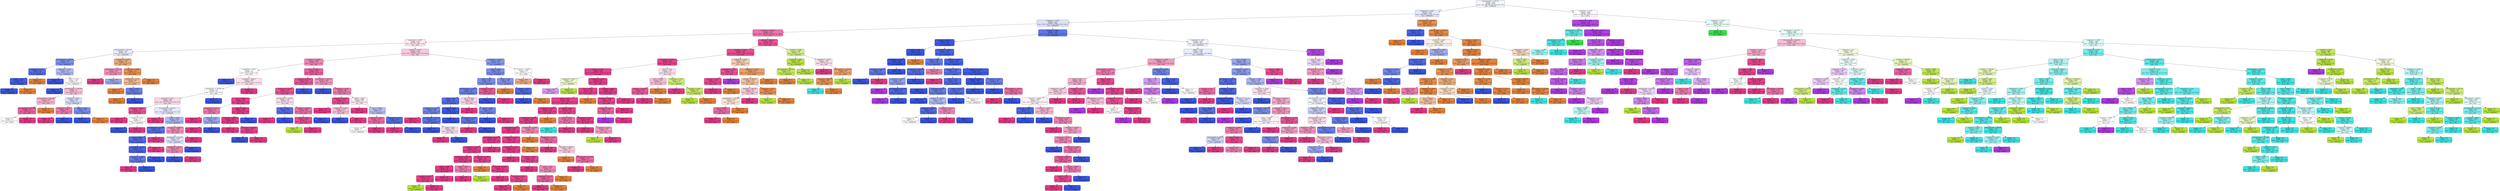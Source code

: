 digraph Tree {
node [shape=box, style="filled, rounded", color="black", fontname="helvetica"] ;
edge [fontname="helvetica"] ;
0 [label="majoraxislength <= 328.375\nentropy = 2.655\nsamples = 4316\nvalue = [952, 688, 294, 789, 1719, 930, 1433]\nclass = DERMASON", fillcolor="#f4f6fe"] ;
1 [label="compactness <= 0.861\nentropy = 1.747\nsamples = 2627\nvalue = [950, 60, 0, 4, 1719, 78, 1310]\nclass = DERMASON", fillcolor="#e2e6fb"] ;
0 -> 1 [labeldistance=2.5, labelangle=45, headlabel="True"] ;
2 [label="shapefactor1 <= 0.007\nentropy = 1.421\nsamples = 2014\nvalue = [107.0, 50.0, 0.0, 3.0, 1630.0, 78.0, 1301.0]\nclass = DERMASON", fillcolor="#dce1fa"] ;
1 -> 2 ;
3 [label="convexarea <= 42602.0\nentropy = 1.187\nsamples = 927\nvalue = [106.0, 49.0, 0.0, 3.0, 200.0, 5.0, 1100.0]\nclass = SIRA", fillcolor="#ec72a9"] ;
2 -> 3 ;
4 [label="aspectration <= 1.406\nentropy = 1.36\nsamples = 300\nvalue = [43, 1, 0, 0, 200, 0, 236]\nclass = SIRA", fillcolor="#fce6ef"] ;
3 -> 4 ;
5 [label="minoraxislength <= 192.267\nentropy = 1.455\nsamples = 61\nvalue = [37, 0, 0, 0, 43, 0, 14]\nclass = DERMASON", fillcolor="#eaedfc"] ;
4 -> 5 ;
6 [label="minoraxislength <= 185.364\nentropy = 1.154\nsamples = 37\nvalue = [7, 0, 0, 0, 37, 0, 8]\nclass = DERMASON", fillcolor="#7c90ee"] ;
5 -> 6 ;
7 [label="aspectration <= 1.4\nentropy = 0.544\nsamples = 16\nvalue = [3, 0, 0, 0, 21, 0, 0]\nclass = DERMASON", fillcolor="#556ee9"] ;
6 -> 7 ;
8 [label="solidity <= 0.991\nentropy = 0.267\nsamples = 15\nvalue = [1, 0, 0, 0, 21, 0, 0]\nclass = DERMASON", fillcolor="#425ee6"] ;
7 -> 8 ;
9 [label="entropy = 0.0\nsamples = 14\nvalue = [0, 0, 0, 0, 21, 0, 0]\nclass = DERMASON", fillcolor="#3956e5"] ;
8 -> 9 ;
10 [label="entropy = 0.0\nsamples = 1\nvalue = [1, 0, 0, 0, 0, 0, 0]\nclass = SEKER", fillcolor="#e58139"] ;
8 -> 10 ;
11 [label="entropy = 0.0\nsamples = 1\nvalue = [2, 0, 0, 0, 0, 0, 0]\nclass = SEKER", fillcolor="#e58139"] ;
7 -> 11 ;
12 [label="aspectration <= 1.367\nentropy = 1.379\nsamples = 21\nvalue = [4, 0, 0, 0, 16, 0, 8]\nclass = DERMASON", fillcolor="#b0bbf5"] ;
6 -> 12 ;
13 [label="entropy = 0.0\nsamples = 6\nvalue = [0, 0, 0, 0, 8, 0, 0]\nclass = DERMASON", fillcolor="#3956e5"] ;
12 -> 13 ;
14 [label="extent <= 0.728\nentropy = 1.522\nsamples = 15\nvalue = [4, 0, 0, 0, 8, 0, 8]\nclass = DERMASON", fillcolor="#ffffff"] ;
12 -> 14 ;
15 [label="entropy = 0.0\nsamples = 4\nvalue = [0, 0, 0, 0, 4, 0, 0]\nclass = DERMASON", fillcolor="#3956e5"] ;
14 -> 15 ;
16 [label="minoraxislength <= 190.579\nentropy = 1.5\nsamples = 11\nvalue = [4, 0, 0, 0, 4, 0, 8]\nclass = SIRA", fillcolor="#f6bdd7"] ;
14 -> 16 ;
17 [label="minoraxislength <= 189.199\nentropy = 0.954\nsamples = 5\nvalue = [3, 0, 0, 0, 0, 0, 5]\nclass = SIRA", fillcolor="#f5b0cf"] ;
16 -> 17 ;
18 [label="minoraxislength <= 187.208\nentropy = 0.65\nsamples = 4\nvalue = [1, 0, 0, 0, 0, 0, 5]\nclass = SIRA", fillcolor="#ea619e"] ;
17 -> 18 ;
19 [label="entropy = 1.0\nsamples = 2\nvalue = [1, 0, 0, 0, 0, 0, 1]\nclass = SEKER", fillcolor="#ffffff"] ;
18 -> 19 ;
20 [label="entropy = 0.0\nsamples = 2\nvalue = [0, 0, 0, 0, 0, 0, 4]\nclass = SIRA", fillcolor="#e53986"] ;
18 -> 20 ;
21 [label="entropy = 0.0\nsamples = 1\nvalue = [2, 0, 0, 0, 0, 0, 0]\nclass = SEKER", fillcolor="#e58139"] ;
17 -> 21 ;
22 [label="roundness <= 0.927\nentropy = 1.406\nsamples = 6\nvalue = [1, 0, 0, 0, 4, 0, 3]\nclass = DERMASON", fillcolor="#d7ddfa"] ;
16 -> 22 ;
23 [label="shapefactor3 <= 0.721\nentropy = 0.811\nsamples = 3\nvalue = [0, 0, 0, 0, 1, 0, 3]\nclass = SIRA", fillcolor="#ee7bae"] ;
22 -> 23 ;
24 [label="entropy = 0.0\nsamples = 2\nvalue = [0, 0, 0, 0, 0, 0, 3]\nclass = SIRA", fillcolor="#e53986"] ;
23 -> 24 ;
25 [label="entropy = 0.0\nsamples = 1\nvalue = [0, 0, 0, 0, 1, 0, 0]\nclass = DERMASON", fillcolor="#3956e5"] ;
23 -> 25 ;
26 [label="solidity <= 0.992\nentropy = 0.811\nsamples = 3\nvalue = [1, 0, 0, 0, 3, 0, 0]\nclass = DERMASON", fillcolor="#7b8eee"] ;
22 -> 26 ;
27 [label="entropy = 0.0\nsamples = 2\nvalue = [0, 0, 0, 0, 3, 0, 0]\nclass = DERMASON", fillcolor="#3956e5"] ;
26 -> 27 ;
28 [label="entropy = 0.0\nsamples = 1\nvalue = [1, 0, 0, 0, 0, 0, 0]\nclass = SEKER", fillcolor="#e58139"] ;
26 -> 28 ;
29 [label="shapefactor4 <= 0.997\nentropy = 1.149\nsamples = 24\nvalue = [30, 0, 0, 0, 6, 0, 6]\nclass = SEKER", fillcolor="#eeab7b"] ;
5 -> 29 ;
30 [label="majoraxislength <= 269.949\nentropy = 1.224\nsamples = 6\nvalue = [1, 0, 0, 0, 2, 0, 6]\nclass = SIRA", fillcolor="#f08eba"] ;
29 -> 30 ;
31 [label="entropy = 0.0\nsamples = 4\nvalue = [0, 0, 0, 0, 0, 0, 6]\nclass = SIRA", fillcolor="#e53986"] ;
30 -> 31 ;
32 [label="entropy = 0.918\nsamples = 2\nvalue = [1, 0, 0, 0, 2, 0, 0]\nclass = DERMASON", fillcolor="#9caaf2"] ;
30 -> 32 ;
33 [label="compactness <= 0.848\nentropy = 0.533\nsamples = 18\nvalue = [29, 0, 0, 0, 4, 0, 0]\nclass = SEKER", fillcolor="#e99254"] ;
29 -> 33 ;
34 [label="shapefactor3 <= 0.716\nentropy = 0.89\nsamples = 7\nvalue = [9, 0, 0, 0, 4, 0, 0]\nclass = SEKER", fillcolor="#f1b991"] ;
33 -> 34 ;
35 [label="entropy = 0.0\nsamples = 4\nvalue = [8, 0, 0, 0, 0, 0, 0]\nclass = SEKER", fillcolor="#e58139"] ;
34 -> 35 ;
36 [label="extent <= 0.768\nentropy = 0.722\nsamples = 3\nvalue = [1, 0, 0, 0, 4, 0, 0]\nclass = DERMASON", fillcolor="#6a80ec"] ;
34 -> 36 ;
37 [label="entropy = 0.0\nsamples = 1\nvalue = [1, 0, 0, 0, 0, 0, 0]\nclass = SEKER", fillcolor="#e58139"] ;
36 -> 37 ;
38 [label="entropy = 0.0\nsamples = 2\nvalue = [0, 0, 0, 0, 4, 0, 0]\nclass = DERMASON", fillcolor="#3956e5"] ;
36 -> 38 ;
39 [label="entropy = 0.0\nsamples = 11\nvalue = [20, 0, 0, 0, 0, 0, 0]\nclass = SEKER", fillcolor="#e58139"] ;
33 -> 39 ;
40 [label="roundness <= 0.918\nentropy = 1.102\nsamples = 239\nvalue = [6.0, 1.0, 0.0, 0.0, 157.0, 0.0, 222.0]\nclass = SIRA", fillcolor="#f8c7dd"] ;
4 -> 40 ;
41 [label="perimeter <= 747.688\nentropy = 0.888\nsamples = 173\nvalue = [0, 1, 0, 0, 76, 0, 195]\nclass = SIRA", fillcolor="#ef87b6"] ;
40 -> 41 ;
42 [label="shapefactor2 <= 0.002\nentropy = 1.0\nsamples = 60\nvalue = [0, 0, 0, 0, 48, 0, 49]\nclass = SIRA", fillcolor="#fefbfd"] ;
41 -> 42 ;
43 [label="entropy = 0.0\nsamples = 3\nvalue = [0, 0, 0, 0, 7, 0, 0]\nclass = DERMASON", fillcolor="#3956e5"] ;
42 -> 43 ;
44 [label="convexarea <= 40629.5\nentropy = 0.994\nsamples = 57\nvalue = [0.0, 0.0, 0.0, 0.0, 41.0, 0.0, 49.0]\nclass = SIRA", fillcolor="#fbdfeb"] ;
42 -> 44 ;
45 [label="equivdiameter <= 225.499\nentropy = 1.0\nsamples = 52\nvalue = [0, 0, 0, 0, 41, 0, 42]\nclass = SIRA", fillcolor="#fefafc"] ;
44 -> 45 ;
46 [label="eccentricity <= 0.721\nentropy = 0.99\nsamples = 49\nvalue = [0.0, 0.0, 0.0, 0.0, 33.0, 0.0, 42.0]\nclass = SIRA", fillcolor="#f9d5e5"] ;
45 -> 46 ;
47 [label="convexarea <= 39226.5\nentropy = 0.523\nsamples = 11\nvalue = [0, 0, 0, 0, 2, 0, 15]\nclass = SIRA", fillcolor="#e85396"] ;
46 -> 47 ;
48 [label="entropy = 0.0\nsamples = 8\nvalue = [0, 0, 0, 0, 0, 0, 13]\nclass = SIRA", fillcolor="#e53986"] ;
47 -> 48 ;
49 [label="roundness <= 0.907\nentropy = 1.0\nsamples = 3\nvalue = [0, 0, 0, 0, 2, 0, 2]\nclass = DERMASON", fillcolor="#ffffff"] ;
47 -> 49 ;
50 [label="entropy = 0.0\nsamples = 2\nvalue = [0, 0, 0, 0, 2, 0, 0]\nclass = DERMASON", fillcolor="#3956e5"] ;
49 -> 50 ;
51 [label="entropy = 0.0\nsamples = 1\nvalue = [0, 0, 0, 0, 0, 0, 2]\nclass = SIRA", fillcolor="#e53986"] ;
49 -> 51 ;
52 [label="minoraxislength <= 181.137\nentropy = 0.997\nsamples = 38\nvalue = [0.0, 0.0, 0.0, 0.0, 31.0, 0.0, 27.0]\nclass = DERMASON", fillcolor="#e5e9fc"] ;
46 -> 52 ;
53 [label="entropy = 0.0\nsamples = 7\nvalue = [0, 0, 0, 0, 0, 0, 9]\nclass = SIRA", fillcolor="#e53986"] ;
52 -> 53 ;
54 [label="solidity <= 0.989\nentropy = 0.949\nsamples = 31\nvalue = [0, 0, 0, 0, 31, 0, 18]\nclass = DERMASON", fillcolor="#acb8f4"] ;
52 -> 54 ;
55 [label="majoraxislength <= 277.399\nentropy = 0.579\nsamples = 19\nvalue = [0, 0, 0, 0, 25, 0, 4]\nclass = DERMASON", fillcolor="#5971e9"] ;
54 -> 55 ;
56 [label="area <= 39684.0\nentropy = 0.491\nsamples = 18\nvalue = [0, 0, 0, 0, 25, 0, 3]\nclass = DERMASON", fillcolor="#516ae8"] ;
55 -> 56 ;
57 [label="aspectration <= 1.474\nentropy = 0.381\nsamples = 17\nvalue = [0, 0, 0, 0, 25, 0, 2]\nclass = DERMASON", fillcolor="#4964e7"] ;
56 -> 57 ;
58 [label="compactness <= 0.824\nentropy = 0.684\nsamples = 8\nvalue = [0, 0, 0, 0, 9, 0, 2]\nclass = DERMASON", fillcolor="#657ceb"] ;
57 -> 58 ;
59 [label="entropy = 0.0\nsamples = 2\nvalue = [0, 0, 0, 0, 0, 0, 2]\nclass = SIRA", fillcolor="#e53986"] ;
58 -> 59 ;
60 [label="entropy = 0.0\nsamples = 6\nvalue = [0, 0, 0, 0, 9, 0, 0]\nclass = DERMASON", fillcolor="#3956e5"] ;
58 -> 60 ;
61 [label="entropy = 0.0\nsamples = 9\nvalue = [0, 0, 0, 0, 16, 0, 0]\nclass = DERMASON", fillcolor="#3956e5"] ;
57 -> 61 ;
62 [label="entropy = 0.0\nsamples = 1\nvalue = [0, 0, 0, 0, 0, 0, 1]\nclass = SIRA", fillcolor="#e53986"] ;
56 -> 62 ;
63 [label="entropy = 0.0\nsamples = 1\nvalue = [0, 0, 0, 0, 0, 0, 1]\nclass = SIRA", fillcolor="#e53986"] ;
55 -> 63 ;
64 [label="convexarea <= 39285.0\nentropy = 0.881\nsamples = 12\nvalue = [0, 0, 0, 0, 6, 0, 14]\nclass = SIRA", fillcolor="#f08eba"] ;
54 -> 64 ;
65 [label="equivdiameter <= 221.625\nentropy = 0.994\nsamples = 7\nvalue = [0, 0, 0, 0, 6, 0, 5]\nclass = DERMASON", fillcolor="#dee3fb"] ;
64 -> 65 ;
66 [label="shapefactor4 <= 0.997\nentropy = 0.863\nsamples = 5\nvalue = [0, 0, 0, 0, 2, 0, 5]\nclass = SIRA", fillcolor="#ef88b6"] ;
65 -> 66 ;
67 [label="entropy = 0.0\nsamples = 2\nvalue = [0, 0, 0, 0, 2, 0, 0]\nclass = DERMASON", fillcolor="#3956e5"] ;
66 -> 67 ;
68 [label="entropy = 0.0\nsamples = 3\nvalue = [0, 0, 0, 0, 0, 0, 5]\nclass = SIRA", fillcolor="#e53986"] ;
66 -> 68 ;
69 [label="entropy = 0.0\nsamples = 2\nvalue = [0, 0, 0, 0, 4, 0, 0]\nclass = DERMASON", fillcolor="#3956e5"] ;
65 -> 69 ;
70 [label="entropy = 0.0\nsamples = 5\nvalue = [0, 0, 0, 0, 0, 0, 9]\nclass = SIRA", fillcolor="#e53986"] ;
64 -> 70 ;
71 [label="entropy = 0.0\nsamples = 3\nvalue = [0, 0, 0, 0, 8, 0, 0]\nclass = DERMASON", fillcolor="#3956e5"] ;
45 -> 71 ;
72 [label="entropy = 0.0\nsamples = 5\nvalue = [0, 0, 0, 0, 0, 0, 7]\nclass = SIRA", fillcolor="#e53986"] ;
44 -> 72 ;
73 [label="area <= 41639.0\nentropy = 0.684\nsamples = 113\nvalue = [0, 1, 0, 0, 28, 0, 146]\nclass = SIRA", fillcolor="#ea609e"] ;
41 -> 73 ;
74 [label="shapefactor3 <= 0.704\nentropy = 0.557\nsamples = 82\nvalue = [0, 1, 0, 0, 14, 0, 115]\nclass = SIRA", fillcolor="#e85396"] ;
73 -> 74 ;
75 [label="shapefactor4 <= 0.998\nentropy = 0.536\nsamples = 81\nvalue = [0, 1, 0, 0, 13, 0, 115]\nclass = SIRA", fillcolor="#e85195"] ;
74 -> 75 ;
76 [label="area <= 39625.0\nentropy = 0.229\nsamples = 65\nvalue = [0, 0, 0, 0, 4, 0, 104]\nclass = SIRA", fillcolor="#e6418b"] ;
75 -> 76 ;
77 [label="equivdiameter <= 223.15\nentropy = 0.811\nsamples = 5\nvalue = [0, 0, 0, 0, 2, 0, 6]\nclass = SIRA", fillcolor="#ee7bae"] ;
76 -> 77 ;
78 [label="entropy = 0.0\nsamples = 2\nvalue = [0, 0, 0, 0, 0, 0, 5]\nclass = SIRA", fillcolor="#e53986"] ;
77 -> 78 ;
79 [label="roundness <= 0.83\nentropy = 0.918\nsamples = 3\nvalue = [0, 0, 0, 0, 2, 0, 1]\nclass = DERMASON", fillcolor="#9caaf2"] ;
77 -> 79 ;
80 [label="entropy = 0.0\nsamples = 1\nvalue = [0, 0, 0, 0, 0, 0, 1]\nclass = SIRA", fillcolor="#e53986"] ;
79 -> 80 ;
81 [label="entropy = 0.0\nsamples = 2\nvalue = [0, 0, 0, 0, 2, 0, 0]\nclass = DERMASON", fillcolor="#3956e5"] ;
79 -> 81 ;
82 [label="solidity <= 0.991\nentropy = 0.141\nsamples = 60\nvalue = [0, 0, 0, 0, 2, 0, 98]\nclass = SIRA", fillcolor="#e63d88"] ;
76 -> 82 ;
83 [label="convexarea <= 41918.0\nentropy = 0.081\nsamples = 59\nvalue = [0, 0, 0, 0, 1, 0, 98]\nclass = SIRA", fillcolor="#e53b87"] ;
82 -> 83 ;
84 [label="entropy = 0.0\nsamples = 46\nvalue = [0, 0, 0, 0, 0, 0, 80]\nclass = SIRA", fillcolor="#e53986"] ;
83 -> 84 ;
85 [label="convexarea <= 41934.0\nentropy = 0.297\nsamples = 13\nvalue = [0, 0, 0, 0, 1, 0, 18]\nclass = SIRA", fillcolor="#e6448d"] ;
83 -> 85 ;
86 [label="entropy = 0.0\nsamples = 1\nvalue = [0, 0, 0, 0, 1, 0, 0]\nclass = DERMASON", fillcolor="#3956e5"] ;
85 -> 86 ;
87 [label="entropy = 0.0\nsamples = 12\nvalue = [0, 0, 0, 0, 0, 0, 18]\nclass = SIRA", fillcolor="#e53986"] ;
85 -> 87 ;
88 [label="entropy = 0.0\nsamples = 1\nvalue = [0, 0, 0, 0, 1, 0, 0]\nclass = DERMASON", fillcolor="#3956e5"] ;
82 -> 88 ;
89 [label="equivdiameter <= 227.926\nentropy = 1.222\nsamples = 16\nvalue = [0, 1, 0, 0, 9, 0, 11]\nclass = SIRA", fillcolor="#fbdeeb"] ;
75 -> 89 ;
90 [label="area <= 40631.0\nentropy = 0.544\nsamples = 6\nvalue = [0, 0, 0, 0, 7, 0, 1]\nclass = DERMASON", fillcolor="#556ee9"] ;
89 -> 90 ;
91 [label="entropy = 0.0\nsamples = 1\nvalue = [0, 0, 0, 0, 0, 0, 1]\nclass = SIRA", fillcolor="#e53986"] ;
90 -> 91 ;
92 [label="entropy = 0.0\nsamples = 5\nvalue = [0, 0, 0, 0, 7, 0, 0]\nclass = DERMASON", fillcolor="#3956e5"] ;
90 -> 92 ;
93 [label="perimeter <= 763.247\nentropy = 0.991\nsamples = 10\nvalue = [0, 1, 0, 0, 2, 0, 10]\nclass = SIRA", fillcolor="#ec6fa7"] ;
89 -> 93 ;
94 [label="extent <= 0.718\nentropy = 0.439\nsamples = 9\nvalue = [0, 1, 0, 0, 0, 0, 10]\nclass = SIRA", fillcolor="#e84d92"] ;
93 -> 94 ;
95 [label="entropy = 0.0\nsamples = 1\nvalue = [0, 1, 0, 0, 0, 0, 0]\nclass = BARBUNYA", fillcolor="#b7e539"] ;
94 -> 95 ;
96 [label="entropy = 0.0\nsamples = 8\nvalue = [0, 0, 0, 0, 0, 0, 10]\nclass = SIRA", fillcolor="#e53986"] ;
94 -> 96 ;
97 [label="entropy = 0.0\nsamples = 1\nvalue = [0, 0, 0, 0, 2, 0, 0]\nclass = DERMASON", fillcolor="#3956e5"] ;
93 -> 97 ;
98 [label="entropy = 0.0\nsamples = 1\nvalue = [0, 0, 0, 0, 1, 0, 0]\nclass = DERMASON", fillcolor="#3956e5"] ;
74 -> 98 ;
99 [label="equivdiameter <= 230.339\nentropy = 0.894\nsamples = 31\nvalue = [0, 0, 0, 0, 14, 0, 31]\nclass = SIRA", fillcolor="#f192bd"] ;
73 -> 99 ;
100 [label="entropy = 0.0\nsamples = 2\nvalue = [0, 0, 0, 0, 4, 0, 0]\nclass = DERMASON", fillcolor="#3956e5"] ;
99 -> 100 ;
101 [label="shapefactor1 <= 0.007\nentropy = 0.801\nsamples = 29\nvalue = [0, 0, 0, 0, 10, 0, 31]\nclass = SIRA", fillcolor="#ed79ad"] ;
99 -> 101 ;
102 [label="shapefactor2 <= 0.002\nentropy = 0.414\nsamples = 17\nvalue = [0, 0, 0, 0, 2, 0, 22]\nclass = SIRA", fillcolor="#e74b91"] ;
101 -> 102 ;
103 [label="entropy = 0.0\nsamples = 13\nvalue = [0, 0, 0, 0, 0, 0, 19]\nclass = SIRA", fillcolor="#e53986"] ;
102 -> 103 ;
104 [label="shapefactor3 <= 0.679\nentropy = 0.971\nsamples = 4\nvalue = [0, 0, 0, 0, 2, 0, 3]\nclass = SIRA", fillcolor="#f6bdd7"] ;
102 -> 104 ;
105 [label="entropy = 0.0\nsamples = 1\nvalue = [0, 0, 0, 0, 2, 0, 0]\nclass = DERMASON", fillcolor="#3956e5"] ;
104 -> 105 ;
106 [label="entropy = 0.0\nsamples = 3\nvalue = [0, 0, 0, 0, 0, 0, 3]\nclass = SIRA", fillcolor="#e53986"] ;
104 -> 106 ;
107 [label="solidity <= 0.987\nentropy = 0.998\nsamples = 12\nvalue = [0, 0, 0, 0, 8, 0, 9]\nclass = SIRA", fillcolor="#fce9f2"] ;
101 -> 107 ;
108 [label="entropy = 0.0\nsamples = 3\nvalue = [0, 0, 0, 0, 0, 0, 4]\nclass = SIRA", fillcolor="#e53986"] ;
107 -> 108 ;
109 [label="area <= 41928.0\nentropy = 0.961\nsamples = 9\nvalue = [0, 0, 0, 0, 8, 0, 5]\nclass = DERMASON", fillcolor="#b5c0f5"] ;
107 -> 109 ;
110 [label="shapefactor2 <= 0.002\nentropy = 0.722\nsamples = 4\nvalue = [0, 0, 0, 0, 1, 0, 4]\nclass = SIRA", fillcolor="#ec6aa4"] ;
109 -> 110 ;
111 [label="entropy = 1.0\nsamples = 2\nvalue = [0, 0, 0, 0, 1, 0, 1]\nclass = DERMASON", fillcolor="#ffffff"] ;
110 -> 111 ;
112 [label="entropy = 0.0\nsamples = 2\nvalue = [0, 0, 0, 0, 0, 0, 3]\nclass = SIRA", fillcolor="#e53986"] ;
110 -> 112 ;
113 [label="shapefactor4 <= 0.994\nentropy = 0.544\nsamples = 5\nvalue = [0, 0, 0, 0, 7, 0, 1]\nclass = DERMASON", fillcolor="#556ee9"] ;
109 -> 113 ;
114 [label="entropy = 0.0\nsamples = 1\nvalue = [0, 0, 0, 0, 0, 0, 1]\nclass = SIRA", fillcolor="#e53986"] ;
113 -> 114 ;
115 [label="entropy = 0.0\nsamples = 4\nvalue = [0, 0, 0, 0, 7, 0, 0]\nclass = DERMASON", fillcolor="#3956e5"] ;
113 -> 115 ;
116 [label="shapefactor1 <= 0.007\nentropy = 1.066\nsamples = 66\nvalue = [6, 0, 0, 0, 81, 0, 27]\nclass = DERMASON", fillcolor="#8496ef"] ;
40 -> 116 ;
117 [label="solidity <= 0.992\nentropy = 0.942\nsamples = 63\nvalue = [3, 0, 0, 0, 80, 0, 24]\nclass = DERMASON", fillcolor="#798ded"] ;
116 -> 117 ;
118 [label="solidity <= 0.991\nentropy = 0.811\nsamples = 54\nvalue = [0, 0, 0, 0, 72, 0, 24]\nclass = DERMASON", fillcolor="#7b8eee"] ;
117 -> 118 ;
119 [label="majoraxislength <= 276.851\nentropy = 0.726\nsamples = 50\nvalue = [0, 0, 0, 0, 71, 0, 18]\nclass = DERMASON", fillcolor="#6b81ec"] ;
118 -> 119 ;
120 [label="solidity <= 0.99\nentropy = 0.539\nsamples = 41\nvalue = [0, 0, 0, 0, 64, 0, 9]\nclass = DERMASON", fillcolor="#556ee9"] ;
119 -> 120 ;
121 [label="shapefactor3 <= 0.677\nentropy = 0.764\nsamples = 19\nvalue = [0, 0, 0, 0, 28, 0, 8]\nclass = DERMASON", fillcolor="#7286ec"] ;
120 -> 121 ;
122 [label="entropy = 0.0\nsamples = 2\nvalue = [0, 0, 0, 0, 0, 0, 3]\nclass = SIRA", fillcolor="#e53986"] ;
121 -> 122 ;
123 [label="minoraxislength <= 187.325\nentropy = 0.614\nsamples = 17\nvalue = [0, 0, 0, 0, 28, 0, 5]\nclass = DERMASON", fillcolor="#5c74ea"] ;
121 -> 123 ;
124 [label="entropy = 0.0\nsamples = 13\nvalue = [0, 0, 0, 0, 24, 0, 0]\nclass = DERMASON", fillcolor="#3956e5"] ;
123 -> 124 ;
125 [label="solidity <= 0.99\nentropy = 0.991\nsamples = 4\nvalue = [0, 0, 0, 0, 4, 0, 5]\nclass = SIRA", fillcolor="#fad7e7"] ;
123 -> 125 ;
126 [label="entropy = 0.0\nsamples = 2\nvalue = [0, 0, 0, 0, 0, 0, 5]\nclass = SIRA", fillcolor="#e53986"] ;
125 -> 126 ;
127 [label="entropy = 0.0\nsamples = 2\nvalue = [0, 0, 0, 0, 4, 0, 0]\nclass = DERMASON", fillcolor="#3956e5"] ;
125 -> 127 ;
128 [label="solidity <= 0.991\nentropy = 0.179\nsamples = 22\nvalue = [0, 0, 0, 0, 36, 0, 1]\nclass = DERMASON", fillcolor="#3e5be6"] ;
120 -> 128 ;
129 [label="entropy = 0.0\nsamples = 19\nvalue = [0, 0, 0, 0, 31, 0, 0]\nclass = DERMASON", fillcolor="#3956e5"] ;
128 -> 129 ;
130 [label="compactness <= 0.834\nentropy = 0.65\nsamples = 3\nvalue = [0, 0, 0, 0, 5, 0, 1]\nclass = DERMASON", fillcolor="#6178ea"] ;
128 -> 130 ;
131 [label="entropy = 0.0\nsamples = 1\nvalue = [0, 0, 0, 0, 0, 0, 1]\nclass = SIRA", fillcolor="#e53986"] ;
130 -> 131 ;
132 [label="entropy = 0.0\nsamples = 2\nvalue = [0, 0, 0, 0, 5, 0, 0]\nclass = DERMASON", fillcolor="#3956e5"] ;
130 -> 132 ;
133 [label="area <= 41603.0\nentropy = 0.989\nsamples = 9\nvalue = [0, 0, 0, 0, 7, 0, 9]\nclass = SIRA", fillcolor="#f9d3e4"] ;
119 -> 133 ;
134 [label="entropy = 0.0\nsamples = 4\nvalue = [0, 0, 0, 0, 0, 0, 7]\nclass = SIRA", fillcolor="#e53986"] ;
133 -> 134 ;
135 [label="extent <= 0.785\nentropy = 0.764\nsamples = 5\nvalue = [0, 0, 0, 0, 7, 0, 2]\nclass = DERMASON", fillcolor="#7286ec"] ;
133 -> 135 ;
136 [label="entropy = 0.0\nsamples = 4\nvalue = [0, 0, 0, 0, 7, 0, 0]\nclass = DERMASON", fillcolor="#3956e5"] ;
135 -> 136 ;
137 [label="entropy = 0.0\nsamples = 1\nvalue = [0, 0, 0, 0, 0, 0, 2]\nclass = SIRA", fillcolor="#e53986"] ;
135 -> 137 ;
138 [label="compactness <= 0.827\nentropy = 0.592\nsamples = 4\nvalue = [0, 0, 0, 0, 1, 0, 6]\nclass = SIRA", fillcolor="#e95a9a"] ;
118 -> 138 ;
139 [label="entropy = 0.0\nsamples = 1\nvalue = [0, 0, 0, 0, 1, 0, 0]\nclass = DERMASON", fillcolor="#3956e5"] ;
138 -> 139 ;
140 [label="entropy = 0.0\nsamples = 3\nvalue = [0, 0, 0, 0, 0, 0, 6]\nclass = SIRA", fillcolor="#e53986"] ;
138 -> 140 ;
141 [label="solidity <= 0.992\nentropy = 0.845\nsamples = 9\nvalue = [3, 0, 0, 0, 8, 0, 0]\nclass = DERMASON", fillcolor="#8395ef"] ;
117 -> 141 ;
142 [label="entropy = 0.0\nsamples = 2\nvalue = [2, 0, 0, 0, 0, 0, 0]\nclass = SEKER", fillcolor="#e58139"] ;
141 -> 142 ;
143 [label="roundness <= 0.937\nentropy = 0.503\nsamples = 7\nvalue = [1, 0, 0, 0, 8, 0, 0]\nclass = DERMASON", fillcolor="#526be8"] ;
141 -> 143 ;
144 [label="entropy = 0.0\nsamples = 6\nvalue = [0, 0, 0, 0, 8, 0, 0]\nclass = DERMASON", fillcolor="#3956e5"] ;
143 -> 144 ;
145 [label="entropy = 0.0\nsamples = 1\nvalue = [1, 0, 0, 0, 0, 0, 0]\nclass = SEKER", fillcolor="#e58139"] ;
143 -> 145 ;
146 [label="convexarea <= 37996.0\nentropy = 1.449\nsamples = 3\nvalue = [3, 0, 0, 0, 1, 0, 3]\nclass = SEKER", fillcolor="#ffffff"] ;
116 -> 146 ;
147 [label="entropy = 0.811\nsamples = 2\nvalue = [3, 0, 0, 0, 1, 0, 0]\nclass = SEKER", fillcolor="#eeab7b"] ;
146 -> 147 ;
148 [label="entropy = 0.0\nsamples = 1\nvalue = [0, 0, 0, 0, 0, 0, 3]\nclass = SIRA", fillcolor="#e53986"] ;
146 -> 148 ;
149 [label="perimeter <= 867.048\nentropy = 0.695\nsamples = 627\nvalue = [63, 48, 0, 3, 0, 5, 864]\nclass = SIRA", fillcolor="#e85396"] ;
3 -> 149 ;
150 [label="roundness <= 0.918\nentropy = 0.492\nsamples = 594\nvalue = [55.0, 12.0, 0.0, 2.0, 0.0, 5.0, 855.0]\nclass = SIRA", fillcolor="#e74a90"] ;
149 -> 150 ;
151 [label="compactness <= 0.839\nentropy = 0.315\nsamples = 557\nvalue = [19, 11, 0, 2, 0, 4, 834]\nclass = SIRA", fillcolor="#e6418b"] ;
150 -> 151 ;
152 [label="roundness <= 0.811\nentropy = 0.248\nsamples = 546\nvalue = [14.0, 6.0, 0.0, 2.0, 0.0, 4.0, 827.0]\nclass = SIRA", fillcolor="#e63f8a"] ;
151 -> 152 ;
153 [label="shapefactor4 <= 0.996\nentropy = 1.459\nsamples = 4\nvalue = [0, 3, 0, 0, 0, 2, 1]\nclass = BARBUNYA", fillcolor="#edf8ce"] ;
152 -> 153 ;
154 [label="entropy = 0.918\nsamples = 2\nvalue = [0, 0, 0, 0, 0, 2, 1]\nclass = HOROZ", fillcolor="#d89cf2"] ;
153 -> 154 ;
155 [label="entropy = 0.0\nsamples = 2\nvalue = [0, 3, 0, 0, 0, 0, 0]\nclass = BARBUNYA", fillcolor="#b7e539"] ;
153 -> 155 ;
156 [label="shapefactor1 <= 0.007\nentropy = 0.203\nsamples = 542\nvalue = [14, 3, 0, 2, 0, 2, 826]\nclass = SIRA", fillcolor="#e63e89"] ;
152 -> 156 ;
157 [label="area <= 53643.0\nentropy = 0.24\nsamples = 389\nvalue = [14, 3, 0, 2, 0, 0, 571]\nclass = SIRA", fillcolor="#e6408a"] ;
156 -> 157 ;
158 [label="extent <= 0.806\nentropy = 0.222\nsamples = 388\nvalue = [12.0, 3.0, 0.0, 2.0, 0.0, 0.0, 571.0]\nclass = SIRA", fillcolor="#e63f8a"] ;
157 -> 158 ;
159 [label="shapefactor1 <= 0.007\nentropy = 0.191\nsamples = 349\nvalue = [12, 2, 0, 0, 0, 0, 518]\nclass = SIRA", fillcolor="#e63e89"] ;
158 -> 159 ;
160 [label="shapefactor4 <= 0.998\nentropy = 0.181\nsamples = 348\nvalue = [11, 2, 0, 0, 0, 0, 518]\nclass = SIRA", fillcolor="#e63e89"] ;
159 -> 160 ;
161 [label="aspectration <= 1.61\nentropy = 0.128\nsamples = 335\nvalue = [6, 2, 0, 0, 0, 0, 506]\nclass = SIRA", fillcolor="#e53c88"] ;
160 -> 161 ;
162 [label="majoraxislength <= 300.264\nentropy = 0.09\nsamples = 267\nvalue = [2, 2, 0, 0, 0, 0, 399]\nclass = SIRA", fillcolor="#e53b87"] ;
161 -> 162 ;
163 [label="compactness <= 0.826\nentropy = 0.176\nsamples = 118\nvalue = [2, 2, 0, 0, 0, 0, 176]\nclass = SIRA", fillcolor="#e63d89"] ;
162 -> 163 ;
164 [label="equivdiameter <= 244.482\nentropy = 0.111\nsamples = 88\nvalue = [0, 2, 0, 0, 0, 0, 133]\nclass = SIRA", fillcolor="#e53c88"] ;
163 -> 164 ;
165 [label="solidity <= 0.986\nentropy = 0.065\nsamples = 84\nvalue = [0, 1, 0, 0, 0, 0, 130]\nclass = SIRA", fillcolor="#e53b87"] ;
164 -> 165 ;
166 [label="roundness <= 0.839\nentropy = 0.206\nsamples = 19\nvalue = [0, 1, 0, 0, 0, 0, 30]\nclass = SIRA", fillcolor="#e6408a"] ;
165 -> 166 ;
167 [label="entropy = 0.0\nsamples = 1\nvalue = [0, 1, 0, 0, 0, 0, 0]\nclass = BARBUNYA", fillcolor="#b7e539"] ;
166 -> 167 ;
168 [label="entropy = 0.0\nsamples = 18\nvalue = [0, 0, 0, 0, 0, 0, 30]\nclass = SIRA", fillcolor="#e53986"] ;
166 -> 168 ;
169 [label="entropy = 0.0\nsamples = 65\nvalue = [0, 0, 0, 0, 0, 0, 100]\nclass = SIRA", fillcolor="#e53986"] ;
165 -> 169 ;
170 [label="extent <= 0.757\nentropy = 0.811\nsamples = 4\nvalue = [0, 1, 0, 0, 0, 0, 3]\nclass = SIRA", fillcolor="#ee7bae"] ;
164 -> 170 ;
171 [label="entropy = 0.0\nsamples = 3\nvalue = [0, 0, 0, 0, 0, 0, 3]\nclass = SIRA", fillcolor="#e53986"] ;
170 -> 171 ;
172 [label="entropy = 0.0\nsamples = 1\nvalue = [0, 1, 0, 0, 0, 0, 0]\nclass = BARBUNYA", fillcolor="#b7e539"] ;
170 -> 172 ;
173 [label="compactness <= 0.826\nentropy = 0.262\nsamples = 30\nvalue = [2, 0, 0, 0, 0, 0, 43]\nclass = SIRA", fillcolor="#e6428c"] ;
163 -> 173 ;
174 [label="entropy = 0.0\nsamples = 1\nvalue = [1, 0, 0, 0, 0, 0, 0]\nclass = SEKER", fillcolor="#e58139"] ;
173 -> 174 ;
175 [label="compactness <= 0.835\nentropy = 0.156\nsamples = 29\nvalue = [1, 0, 0, 0, 0, 0, 43]\nclass = SIRA", fillcolor="#e63e89"] ;
173 -> 175 ;
176 [label="entropy = 0.0\nsamples = 20\nvalue = [0, 0, 0, 0, 0, 0, 30]\nclass = SIRA", fillcolor="#e53986"] ;
175 -> 176 ;
177 [label="eccentricity <= 0.716\nentropy = 0.371\nsamples = 9\nvalue = [1, 0, 0, 0, 0, 0, 13]\nclass = SIRA", fillcolor="#e7488f"] ;
175 -> 177 ;
178 [label="entropy = 0.0\nsamples = 8\nvalue = [0, 0, 0, 0, 0, 0, 13]\nclass = SIRA", fillcolor="#e53986"] ;
177 -> 178 ;
179 [label="entropy = 0.0\nsamples = 1\nvalue = [1, 0, 0, 0, 0, 0, 0]\nclass = SEKER", fillcolor="#e58139"] ;
177 -> 179 ;
180 [label="entropy = 0.0\nsamples = 149\nvalue = [0, 0, 0, 0, 0, 0, 223]\nclass = SIRA", fillcolor="#e53986"] ;
162 -> 180 ;
181 [label="shapefactor2 <= 0.002\nentropy = 0.224\nsamples = 68\nvalue = [4, 0, 0, 0, 0, 0, 107]\nclass = SIRA", fillcolor="#e6408b"] ;
161 -> 181 ;
182 [label="eccentricity <= 0.797\nentropy = 0.132\nsamples = 67\nvalue = [2, 0, 0, 0, 0, 0, 107]\nclass = SIRA", fillcolor="#e53d88"] ;
181 -> 182 ;
183 [label="entropy = 0.0\nsamples = 43\nvalue = [0, 0, 0, 0, 0, 0, 70]\nclass = SIRA", fillcolor="#e53986"] ;
182 -> 183 ;
184 [label="roundness <= 0.875\nentropy = 0.292\nsamples = 24\nvalue = [2, 0, 0, 0, 0, 0, 37]\nclass = SIRA", fillcolor="#e6448d"] ;
182 -> 184 ;
185 [label="entropy = 0.0\nsamples = 20\nvalue = [0, 0, 0, 0, 0, 0, 32]\nclass = SIRA", fillcolor="#e53986"] ;
184 -> 185 ;
186 [label="solidity <= 0.99\nentropy = 0.863\nsamples = 4\nvalue = [2, 0, 0, 0, 0, 0, 5]\nclass = SIRA", fillcolor="#ef88b6"] ;
184 -> 186 ;
187 [label="shapefactor3 <= 0.593\nentropy = 0.65\nsamples = 3\nvalue = [1, 0, 0, 0, 0, 0, 5]\nclass = SIRA", fillcolor="#ea619e"] ;
186 -> 187 ;
188 [label="entropy = 0.0\nsamples = 2\nvalue = [0, 0, 0, 0, 0, 0, 5]\nclass = SIRA", fillcolor="#e53986"] ;
187 -> 188 ;
189 [label="entropy = 0.0\nsamples = 1\nvalue = [1, 0, 0, 0, 0, 0, 0]\nclass = SEKER", fillcolor="#e58139"] ;
187 -> 189 ;
190 [label="entropy = 0.0\nsamples = 1\nvalue = [1, 0, 0, 0, 0, 0, 0]\nclass = SEKER", fillcolor="#e58139"] ;
186 -> 190 ;
191 [label="entropy = 0.0\nsamples = 1\nvalue = [2, 0, 0, 0, 0, 0, 0]\nclass = SEKER", fillcolor="#e58139"] ;
181 -> 191 ;
192 [label="shapefactor4 <= 0.998\nentropy = 0.874\nsamples = 13\nvalue = [5, 0, 0, 0, 0, 0, 12]\nclass = SIRA", fillcolor="#f08bb8"] ;
160 -> 192 ;
193 [label="entropy = 0.0\nsamples = 1\nvalue = [2, 0, 0, 0, 0, 0, 0]\nclass = SEKER", fillcolor="#e58139"] ;
192 -> 193 ;
194 [label="shapefactor4 <= 0.999\nentropy = 0.722\nsamples = 12\nvalue = [3, 0, 0, 0, 0, 0, 12]\nclass = SIRA", fillcolor="#ec6aa4"] ;
192 -> 194 ;
195 [label="entropy = 0.0\nsamples = 6\nvalue = [0, 0, 0, 0, 0, 0, 8]\nclass = SIRA", fillcolor="#e53986"] ;
194 -> 195 ;
196 [label="perimeter <= 796.264\nentropy = 0.985\nsamples = 6\nvalue = [3, 0, 0, 0, 0, 0, 4]\nclass = SIRA", fillcolor="#f8cee1"] ;
194 -> 196 ;
197 [label="entropy = 0.0\nsamples = 1\nvalue = [2, 0, 0, 0, 0, 0, 0]\nclass = SEKER", fillcolor="#e58139"] ;
196 -> 197 ;
198 [label="majoraxislength <= 312.496\nentropy = 0.722\nsamples = 5\nvalue = [1, 0, 0, 0, 0, 0, 4]\nclass = SIRA", fillcolor="#ec6aa4"] ;
196 -> 198 ;
199 [label="entropy = 0.0\nsamples = 4\nvalue = [0, 0, 0, 0, 0, 0, 4]\nclass = SIRA", fillcolor="#e53986"] ;
198 -> 199 ;
200 [label="entropy = 0.0\nsamples = 1\nvalue = [1, 0, 0, 0, 0, 0, 0]\nclass = SEKER", fillcolor="#e58139"] ;
198 -> 200 ;
201 [label="entropy = 0.0\nsamples = 1\nvalue = [1, 0, 0, 0, 0, 0, 0]\nclass = SEKER", fillcolor="#e58139"] ;
159 -> 201 ;
202 [label="solidity <= 0.987\nentropy = 0.351\nsamples = 39\nvalue = [0, 1, 0, 2, 0, 0, 53]\nclass = SIRA", fillcolor="#e6448d"] ;
158 -> 202 ;
203 [label="extent <= 0.807\nentropy = 0.764\nsamples = 6\nvalue = [0, 0, 0, 2, 0, 0, 7]\nclass = SIRA", fillcolor="#ec72a9"] ;
202 -> 203 ;
204 [label="entropy = 0.0\nsamples = 1\nvalue = [0, 0, 0, 2, 0, 0, 0]\nclass = CALI", fillcolor="#39e5e2"] ;
203 -> 204 ;
205 [label="entropy = 0.0\nsamples = 5\nvalue = [0, 0, 0, 0, 0, 0, 7]\nclass = SIRA", fillcolor="#e53986"] ;
203 -> 205 ;
206 [label="shapefactor4 <= 0.998\nentropy = 0.149\nsamples = 33\nvalue = [0, 1, 0, 0, 0, 0, 46]\nclass = SIRA", fillcolor="#e63d89"] ;
202 -> 206 ;
207 [label="entropy = 0.0\nsamples = 30\nvalue = [0, 0, 0, 0, 0, 0, 44]\nclass = SIRA", fillcolor="#e53986"] ;
206 -> 207 ;
208 [label="eccentricity <= 0.772\nentropy = 0.918\nsamples = 3\nvalue = [0, 1, 0, 0, 0, 0, 2]\nclass = SIRA", fillcolor="#f29cc2"] ;
206 -> 208 ;
209 [label="entropy = 0.0\nsamples = 1\nvalue = [0, 1, 0, 0, 0, 0, 0]\nclass = BARBUNYA", fillcolor="#b7e539"] ;
208 -> 209 ;
210 [label="entropy = 0.0\nsamples = 2\nvalue = [0, 0, 0, 0, 0, 0, 2]\nclass = SIRA", fillcolor="#e53986"] ;
208 -> 210 ;
211 [label="entropy = 0.0\nsamples = 1\nvalue = [2, 0, 0, 0, 0, 0, 0]\nclass = SEKER", fillcolor="#e58139"] ;
157 -> 211 ;
212 [label="roundness <= 0.858\nentropy = 0.066\nsamples = 153\nvalue = [0, 0, 0, 0, 0, 2, 255]\nclass = SIRA", fillcolor="#e53b87"] ;
156 -> 212 ;
213 [label="perimeter <= 808.729\nentropy = 0.276\nsamples = 27\nvalue = [0, 0, 0, 0, 0, 2, 40]\nclass = SIRA", fillcolor="#e6438c"] ;
212 -> 213 ;
214 [label="compactness <= 0.77\nentropy = 0.684\nsamples = 7\nvalue = [0, 0, 0, 0, 0, 2, 9]\nclass = SIRA", fillcolor="#eb65a1"] ;
213 -> 214 ;
215 [label="entropy = 0.0\nsamples = 1\nvalue = [0, 0, 0, 0, 0, 2, 0]\nclass = HOROZ", fillcolor="#b139e5"] ;
214 -> 215 ;
216 [label="entropy = 0.0\nsamples = 6\nvalue = [0, 0, 0, 0, 0, 0, 9]\nclass = SIRA", fillcolor="#e53986"] ;
214 -> 216 ;
217 [label="entropy = 0.0\nsamples = 20\nvalue = [0, 0, 0, 0, 0, 0, 31]\nclass = SIRA", fillcolor="#e53986"] ;
213 -> 217 ;
218 [label="entropy = 0.0\nsamples = 126\nvalue = [0, 0, 0, 0, 0, 0, 215]\nclass = SIRA", fillcolor="#e53986"] ;
212 -> 218 ;
219 [label="extent <= 0.774\nentropy = 1.566\nsamples = 11\nvalue = [5, 5, 0, 0, 0, 0, 7]\nclass = SIRA", fillcolor="#fbdeeb"] ;
151 -> 219 ;
220 [label="area <= 47019.0\nentropy = 0.971\nsamples = 7\nvalue = [4, 0, 0, 0, 0, 0, 6]\nclass = SIRA", fillcolor="#f6bdd7"] ;
219 -> 220 ;
221 [label="perimeter <= 813.591\nentropy = 0.592\nsamples = 5\nvalue = [1, 0, 0, 0, 0, 0, 6]\nclass = SIRA", fillcolor="#e95a9a"] ;
220 -> 221 ;
222 [label="entropy = 0.0\nsamples = 4\nvalue = [0, 0, 0, 0, 0, 0, 6]\nclass = SIRA", fillcolor="#e53986"] ;
221 -> 222 ;
223 [label="entropy = 0.0\nsamples = 1\nvalue = [1, 0, 0, 0, 0, 0, 0]\nclass = SEKER", fillcolor="#e58139"] ;
221 -> 223 ;
224 [label="entropy = 0.0\nsamples = 2\nvalue = [3, 0, 0, 0, 0, 0, 0]\nclass = SEKER", fillcolor="#e58139"] ;
220 -> 224 ;
225 [label="aspectration <= 1.383\nentropy = 1.149\nsamples = 4\nvalue = [1, 5, 0, 0, 0, 0, 1]\nclass = BARBUNYA", fillcolor="#cfee7b"] ;
219 -> 225 ;
226 [label="entropy = 0.0\nsamples = 1\nvalue = [0, 0, 0, 0, 0, 0, 1]\nclass = SIRA", fillcolor="#e53986"] ;
225 -> 226 ;
227 [label="roundness <= 0.893\nentropy = 0.65\nsamples = 3\nvalue = [1, 5, 0, 0, 0, 0, 0]\nclass = BARBUNYA", fillcolor="#c5ea61"] ;
225 -> 227 ;
228 [label="entropy = 0.0\nsamples = 2\nvalue = [0, 5, 0, 0, 0, 0, 0]\nclass = BARBUNYA", fillcolor="#b7e539"] ;
227 -> 228 ;
229 [label="entropy = 0.0\nsamples = 1\nvalue = [1, 0, 0, 0, 0, 0, 0]\nclass = SEKER", fillcolor="#e58139"] ;
227 -> 229 ;
230 [label="shapefactor4 <= 0.997\nentropy = 1.165\nsamples = 37\nvalue = [36, 1, 0, 0, 0, 1, 21]\nclass = SEKER", fillcolor="#f5cdb1"] ;
150 -> 230 ;
231 [label="shapefactor4 <= 0.997\nentropy = 0.669\nsamples = 10\nvalue = [1, 0, 0, 0, 0, 1, 14]\nclass = SIRA", fillcolor="#e85396"] ;
230 -> 231 ;
232 [label="roundness <= 0.936\nentropy = 0.353\nsamples = 9\nvalue = [1, 0, 0, 0, 0, 0, 14]\nclass = SIRA", fillcolor="#e7478f"] ;
231 -> 232 ;
233 [label="entropy = 0.0\nsamples = 8\nvalue = [0, 0, 0, 0, 0, 0, 14]\nclass = SIRA", fillcolor="#e53986"] ;
232 -> 233 ;
234 [label="entropy = 0.0\nsamples = 1\nvalue = [1, 0, 0, 0, 0, 0, 0]\nclass = SEKER", fillcolor="#e58139"] ;
232 -> 234 ;
235 [label="entropy = 0.0\nsamples = 1\nvalue = [0, 0, 0, 0, 0, 1, 0]\nclass = HOROZ", fillcolor="#b139e5"] ;
231 -> 235 ;
236 [label="shapefactor4 <= 0.999\nentropy = 0.794\nsamples = 27\nvalue = [35.0, 1.0, 0.0, 0.0, 0.0, 0.0, 7.0]\nclass = SEKER", fillcolor="#eb9d65"] ;
230 -> 236 ;
237 [label="perimeter <= 826.406\nentropy = 1.143\nsamples = 14\nvalue = [14, 1, 0, 0, 0, 0, 7]\nclass = SEKER", fillcolor="#f3c4a3"] ;
236 -> 237 ;
238 [label="perimeter <= 795.939\nentropy = 0.98\nsamples = 8\nvalue = [5, 0, 0, 0, 0, 0, 7]\nclass = SIRA", fillcolor="#f8c6dc"] ;
237 -> 238 ;
239 [label="majoraxislength <= 285.481\nentropy = 0.991\nsamples = 6\nvalue = [5, 0, 0, 0, 0, 0, 4]\nclass = SEKER", fillcolor="#fae6d7"] ;
238 -> 239 ;
240 [label="area <= 45126.0\nentropy = 0.722\nsamples = 4\nvalue = [1, 0, 0, 0, 0, 0, 4]\nclass = SIRA", fillcolor="#ec6aa4"] ;
239 -> 240 ;
241 [label="entropy = 0.0\nsamples = 3\nvalue = [0, 0, 0, 0, 0, 0, 4]\nclass = SIRA", fillcolor="#e53986"] ;
240 -> 241 ;
242 [label="entropy = 0.0\nsamples = 1\nvalue = [1, 0, 0, 0, 0, 0, 0]\nclass = SEKER", fillcolor="#e58139"] ;
240 -> 242 ;
243 [label="entropy = 0.0\nsamples = 2\nvalue = [4, 0, 0, 0, 0, 0, 0]\nclass = SEKER", fillcolor="#e58139"] ;
239 -> 243 ;
244 [label="entropy = 0.0\nsamples = 2\nvalue = [0, 0, 0, 0, 0, 0, 3]\nclass = SIRA", fillcolor="#e53986"] ;
238 -> 244 ;
245 [label="eccentricity <= 0.703\nentropy = 0.469\nsamples = 6\nvalue = [9, 1, 0, 0, 0, 0, 0]\nclass = SEKER", fillcolor="#e88f4f"] ;
237 -> 245 ;
246 [label="entropy = 0.0\nsamples = 1\nvalue = [0, 1, 0, 0, 0, 0, 0]\nclass = BARBUNYA", fillcolor="#b7e539"] ;
245 -> 246 ;
247 [label="entropy = 0.0\nsamples = 5\nvalue = [9, 0, 0, 0, 0, 0, 0]\nclass = SEKER", fillcolor="#e58139"] ;
245 -> 247 ;
248 [label="entropy = 0.0\nsamples = 13\nvalue = [21, 0, 0, 0, 0, 0, 0]\nclass = SEKER", fillcolor="#e58139"] ;
236 -> 248 ;
249 [label="roundness <= 0.862\nentropy = 1.336\nsamples = 33\nvalue = [8, 36, 0, 1, 0, 0, 9]\nclass = BARBUNYA", fillcolor="#d4ef88"] ;
149 -> 249 ;
250 [label="eccentricity <= 0.693\nentropy = 0.183\nsamples = 23\nvalue = [1, 35, 0, 0, 0, 0, 0]\nclass = BARBUNYA", fillcolor="#b9e63f"] ;
249 -> 250 ;
251 [label="minoraxislength <= 224.634\nentropy = 0.592\nsamples = 4\nvalue = [1, 6, 0, 0, 0, 0, 0]\nclass = BARBUNYA", fillcolor="#c3e95a"] ;
250 -> 251 ;
252 [label="entropy = 0.0\nsamples = 1\nvalue = [1, 0, 0, 0, 0, 0, 0]\nclass = SEKER", fillcolor="#e58139"] ;
251 -> 252 ;
253 [label="entropy = 0.0\nsamples = 3\nvalue = [0, 6, 0, 0, 0, 0, 0]\nclass = BARBUNYA", fillcolor="#b7e539"] ;
251 -> 253 ;
254 [label="entropy = 0.0\nsamples = 19\nvalue = [0, 29, 0, 0, 0, 0, 0]\nclass = BARBUNYA", fillcolor="#b7e539"] ;
250 -> 254 ;
255 [label="shapefactor3 <= 0.675\nentropy = 1.493\nsamples = 10\nvalue = [7, 1, 0, 1, 0, 0, 9]\nclass = SIRA", fillcolor="#fadbe9"] ;
249 -> 255 ;
256 [label="entropy = 0.0\nsamples = 5\nvalue = [0, 0, 0, 0, 0, 0, 9]\nclass = SIRA", fillcolor="#e53986"] ;
255 -> 256 ;
257 [label="majoraxislength <= 322.923\nentropy = 0.986\nsamples = 5\nvalue = [7, 1, 0, 1, 0, 0, 0]\nclass = SEKER", fillcolor="#eca06a"] ;
255 -> 257 ;
258 [label="convexarea <= 56897.0\nentropy = 0.544\nsamples = 4\nvalue = [7, 0, 0, 1, 0, 0, 0]\nclass = SEKER", fillcolor="#e99355"] ;
257 -> 258 ;
259 [label="entropy = 0.0\nsamples = 1\nvalue = [0, 0, 0, 1, 0, 0, 0]\nclass = CALI", fillcolor="#39e5e2"] ;
258 -> 259 ;
260 [label="entropy = 0.0\nsamples = 3\nvalue = [7, 0, 0, 0, 0, 0, 0]\nclass = SEKER", fillcolor="#e58139"] ;
258 -> 260 ;
261 [label="entropy = 0.0\nsamples = 1\nvalue = [0, 1, 0, 0, 0, 0, 0]\nclass = BARBUNYA", fillcolor="#b7e539"] ;
257 -> 261 ;
262 [label="perimeter <= 704.89\nentropy = 0.784\nsamples = 1087\nvalue = [1.0, 1.0, 0.0, 0.0, 1430.0, 73.0, 201.0]\nclass = DERMASON", fillcolor="#5d75ea"] ;
2 -> 262 ;
263 [label="perimeter <= 683.017\nentropy = 0.145\nsamples = 804\nvalue = [1, 0, 0, 0, 1224, 4, 17]\nclass = DERMASON", fillcolor="#3d59e5"] ;
262 -> 263 ;
264 [label="solidity <= 0.993\nentropy = 0.023\nsamples = 647\nvalue = [1, 0, 0, 0, 998, 0, 1]\nclass = DERMASON", fillcolor="#3956e5"] ;
263 -> 264 ;
265 [label="shapefactor4 <= 0.985\nentropy = 0.011\nsamples = 646\nvalue = [0, 0, 0, 0, 998, 0, 1]\nclass = DERMASON", fillcolor="#3956e5"] ;
264 -> 265 ;
266 [label="convexarea <= 31942.5\nentropy = 0.65\nsamples = 3\nvalue = [0, 0, 0, 0, 5, 0, 1]\nclass = DERMASON", fillcolor="#6178ea"] ;
265 -> 266 ;
267 [label="entropy = 0.0\nsamples = 2\nvalue = [0, 0, 0, 0, 5, 0, 0]\nclass = DERMASON", fillcolor="#3956e5"] ;
266 -> 267 ;
268 [label="entropy = 0.0\nsamples = 1\nvalue = [0, 0, 0, 0, 0, 0, 1]\nclass = SIRA", fillcolor="#e53986"] ;
266 -> 268 ;
269 [label="entropy = 0.0\nsamples = 643\nvalue = [0, 0, 0, 0, 993, 0, 0]\nclass = DERMASON", fillcolor="#3956e5"] ;
265 -> 269 ;
270 [label="entropy = 0.0\nsamples = 1\nvalue = [1, 0, 0, 0, 0, 0, 0]\nclass = SEKER", fillcolor="#e58139"] ;
264 -> 270 ;
271 [label="shapefactor2 <= 0.002\nentropy = 0.465\nsamples = 157\nvalue = [0, 0, 0, 0, 226, 4, 16]\nclass = DERMASON", fillcolor="#4a65e7"] ;
263 -> 271 ;
272 [label="extent <= 0.824\nentropy = 0.902\nsamples = 25\nvalue = [0, 0, 0, 0, 29, 4, 3]\nclass = DERMASON", fillcolor="#647beb"] ;
271 -> 272 ;
273 [label="convexarea <= 34771.0\nentropy = 0.544\nsamples = 23\nvalue = [0, 0, 0, 0, 28, 4, 0]\nclass = DERMASON", fillcolor="#556ee9"] ;
272 -> 273 ;
274 [label="aspectration <= 1.611\nentropy = 0.89\nsamples = 9\nvalue = [0, 0, 0, 0, 9, 4, 0]\nclass = DERMASON", fillcolor="#91a1f1"] ;
273 -> 274 ;
275 [label="entropy = 0.0\nsamples = 1\nvalue = [0, 0, 0, 0, 0, 3, 0]\nclass = HOROZ", fillcolor="#b139e5"] ;
274 -> 275 ;
276 [label="minoraxislength <= 156.949\nentropy = 0.469\nsamples = 8\nvalue = [0, 0, 0, 0, 9, 1, 0]\nclass = DERMASON", fillcolor="#4f69e8"] ;
274 -> 276 ;
277 [label="entropy = 0.0\nsamples = 1\nvalue = [0, 0, 0, 0, 0, 1, 0]\nclass = HOROZ", fillcolor="#b139e5"] ;
276 -> 277 ;
278 [label="entropy = 0.0\nsamples = 7\nvalue = [0, 0, 0, 0, 9, 0, 0]\nclass = DERMASON", fillcolor="#3956e5"] ;
276 -> 278 ;
279 [label="entropy = 0.0\nsamples = 14\nvalue = [0, 0, 0, 0, 19, 0, 0]\nclass = DERMASON", fillcolor="#3956e5"] ;
273 -> 279 ;
280 [label="entropy = 0.811\nsamples = 2\nvalue = [0, 0, 0, 0, 1, 0, 3]\nclass = SIRA", fillcolor="#ee7bae"] ;
272 -> 280 ;
281 [label="shapefactor4 <= 0.997\nentropy = 0.335\nsamples = 132\nvalue = [0, 0, 0, 0, 197, 0, 13]\nclass = DERMASON", fillcolor="#4661e7"] ;
271 -> 281 ;
282 [label="perimeter <= 683.327\nentropy = 0.592\nsamples = 37\nvalue = [0, 0, 0, 0, 48, 0, 8]\nclass = DERMASON", fillcolor="#5a72e9"] ;
281 -> 282 ;
283 [label="entropy = 0.0\nsamples = 1\nvalue = [0, 0, 0, 0, 0, 0, 2]\nclass = SIRA", fillcolor="#e53986"] ;
282 -> 283 ;
284 [label="extent <= 0.729\nentropy = 0.503\nsamples = 36\nvalue = [0, 0, 0, 0, 48, 0, 6]\nclass = DERMASON", fillcolor="#526be8"] ;
282 -> 284 ;
285 [label="entropy = 0.0\nsamples = 14\nvalue = [0, 0, 0, 0, 22, 0, 0]\nclass = DERMASON", fillcolor="#3956e5"] ;
284 -> 285 ;
286 [label="shapefactor4 <= 0.996\nentropy = 0.696\nsamples = 22\nvalue = [0, 0, 0, 0, 26, 0, 6]\nclass = DERMASON", fillcolor="#677deb"] ;
284 -> 286 ;
287 [label="entropy = 0.0\nsamples = 11\nvalue = [0, 0, 0, 0, 16, 0, 0]\nclass = DERMASON", fillcolor="#3956e5"] ;
286 -> 287 ;
288 [label="perimeter <= 700.154\nentropy = 0.954\nsamples = 11\nvalue = [0, 0, 0, 0, 10, 0, 6]\nclass = DERMASON", fillcolor="#b0bbf5"] ;
286 -> 288 ;
289 [label="shapefactor4 <= 0.996\nentropy = 0.503\nsamples = 7\nvalue = [0, 0, 0, 0, 8, 0, 1]\nclass = DERMASON", fillcolor="#526be8"] ;
288 -> 289 ;
290 [label="entropy = 1.0\nsamples = 2\nvalue = [0, 0, 0, 0, 1, 0, 1]\nclass = DERMASON", fillcolor="#ffffff"] ;
289 -> 290 ;
291 [label="entropy = 0.0\nsamples = 5\nvalue = [0, 0, 0, 0, 7, 0, 0]\nclass = DERMASON", fillcolor="#3956e5"] ;
289 -> 291 ;
292 [label="eccentricity <= 0.774\nentropy = 0.863\nsamples = 4\nvalue = [0, 0, 0, 0, 2, 0, 5]\nclass = SIRA", fillcolor="#ef88b6"] ;
288 -> 292 ;
293 [label="entropy = 0.0\nsamples = 3\nvalue = [0, 0, 0, 0, 0, 0, 5]\nclass = SIRA", fillcolor="#e53986"] ;
292 -> 293 ;
294 [label="entropy = 0.0\nsamples = 1\nvalue = [0, 0, 0, 0, 2, 0, 0]\nclass = DERMASON", fillcolor="#3956e5"] ;
292 -> 294 ;
295 [label="shapefactor3 <= 0.698\nentropy = 0.207\nsamples = 95\nvalue = [0.0, 0.0, 0.0, 0.0, 149.0, 0.0, 5.0]\nclass = DERMASON", fillcolor="#405ce6"] ;
281 -> 295 ;
296 [label="roundness <= 0.891\nentropy = 0.064\nsamples = 82\nvalue = [0, 0, 0, 0, 132, 0, 1]\nclass = DERMASON", fillcolor="#3b57e5"] ;
295 -> 296 ;
297 [label="extent <= 0.772\nentropy = 0.544\nsamples = 7\nvalue = [0, 0, 0, 0, 7, 0, 1]\nclass = DERMASON", fillcolor="#556ee9"] ;
296 -> 297 ;
298 [label="entropy = 0.0\nsamples = 5\nvalue = [0, 0, 0, 0, 6, 0, 0]\nclass = DERMASON", fillcolor="#3956e5"] ;
297 -> 298 ;
299 [label="entropy = 1.0\nsamples = 2\nvalue = [0, 0, 0, 0, 1, 0, 1]\nclass = DERMASON", fillcolor="#ffffff"] ;
297 -> 299 ;
300 [label="entropy = 0.0\nsamples = 75\nvalue = [0, 0, 0, 0, 125, 0, 0]\nclass = DERMASON", fillcolor="#3956e5"] ;
296 -> 300 ;
301 [label="eccentricity <= 0.712\nentropy = 0.702\nsamples = 13\nvalue = [0, 0, 0, 0, 17, 0, 4]\nclass = DERMASON", fillcolor="#687eeb"] ;
295 -> 301 ;
302 [label="entropy = 0.0\nsamples = 9\nvalue = [0, 0, 0, 0, 16, 0, 0]\nclass = DERMASON", fillcolor="#3956e5"] ;
301 -> 302 ;
303 [label="majoraxislength <= 255.411\nentropy = 0.722\nsamples = 4\nvalue = [0, 0, 0, 0, 1, 0, 4]\nclass = SIRA", fillcolor="#ec6aa4"] ;
301 -> 303 ;
304 [label="entropy = 0.0\nsamples = 3\nvalue = [0, 0, 0, 0, 0, 0, 4]\nclass = SIRA", fillcolor="#e53986"] ;
303 -> 304 ;
305 [label="entropy = 0.0\nsamples = 1\nvalue = [0, 0, 0, 0, 1, 0, 0]\nclass = DERMASON", fillcolor="#3956e5"] ;
303 -> 305 ;
306 [label="aspectration <= 1.811\nentropy = 1.478\nsamples = 283\nvalue = [0, 1, 0, 0, 206, 69, 184]\nclass = DERMASON", fillcolor="#eff2fd"] ;
262 -> 306 ;
307 [label="solidity <= 0.987\nentropy = 1.164\nsamples = 242\nvalue = [0.0, 1.0, 0.0, 0.0, 206.0, 10.0, 180.0]\nclass = DERMASON", fillcolor="#e7ebfc"] ;
306 -> 307 ;
308 [label="shapefactor1 <= 0.008\nentropy = 1.181\nsamples = 97\nvalue = [0.0, 1.0, 0.0, 0.0, 47.0, 8.0, 105.0]\nclass = SIRA", fillcolor="#f29ac1"] ;
307 -> 308 ;
309 [label="majoraxislength <= 283.603\nentropy = 0.989\nsamples = 77\nvalue = [0, 1, 0, 0, 30, 4, 104]\nclass = SIRA", fillcolor="#ed79ad"] ;
308 -> 309 ;
310 [label="extent <= 0.78\nentropy = 1.082\nsamples = 44\nvalue = [0, 0, 0, 0, 29, 2, 52]\nclass = SIRA", fillcolor="#f4abcb"] ;
309 -> 310 ;
311 [label="shapefactor1 <= 0.008\nentropy = 0.984\nsamples = 35\nvalue = [0, 0, 0, 0, 29, 0, 39]\nclass = SIRA", fillcolor="#f8cce0"] ;
310 -> 311 ;
312 [label="roundness <= 0.858\nentropy = 0.999\nsamples = 32\nvalue = [0.0, 0.0, 0.0, 0.0, 29.0, 0.0, 31.0]\nclass = SIRA", fillcolor="#fdf2f7"] ;
311 -> 312 ;
313 [label="convexarea <= 35575.0\nentropy = 0.439\nsamples = 6\nvalue = [0, 0, 0, 0, 10, 0, 1]\nclass = DERMASON", fillcolor="#4d67e8"] ;
312 -> 313 ;
314 [label="entropy = 0.0\nsamples = 1\nvalue = [0, 0, 0, 0, 0, 0, 1]\nclass = SIRA", fillcolor="#e53986"] ;
313 -> 314 ;
315 [label="entropy = 0.0\nsamples = 5\nvalue = [0, 0, 0, 0, 10, 0, 0]\nclass = DERMASON", fillcolor="#3956e5"] ;
313 -> 315 ;
316 [label="convexarea <= 36793.5\nentropy = 0.963\nsamples = 26\nvalue = [0, 0, 0, 0, 19, 0, 30]\nclass = SIRA", fillcolor="#f5b6d3"] ;
312 -> 316 ;
317 [label="entropy = 0.0\nsamples = 3\nvalue = [0, 0, 0, 0, 8, 0, 0]\nclass = DERMASON", fillcolor="#3956e5"] ;
316 -> 317 ;
318 [label="shapefactor1 <= 0.007\nentropy = 0.839\nsamples = 23\nvalue = [0, 0, 0, 0, 11, 0, 30]\nclass = SIRA", fillcolor="#ef82b2"] ;
316 -> 318 ;
319 [label="entropy = 0.0\nsamples = 6\nvalue = [0, 0, 0, 0, 0, 0, 9]\nclass = SIRA", fillcolor="#e53986"] ;
318 -> 319 ;
320 [label="perimeter <= 748.357\nentropy = 0.928\nsamples = 17\nvalue = [0, 0, 0, 0, 11, 0, 21]\nclass = SIRA", fillcolor="#f3a1c5"] ;
318 -> 320 ;
321 [label="aspectration <= 1.496\nentropy = 0.85\nsamples = 15\nvalue = [0, 0, 0, 0, 8, 0, 21]\nclass = SIRA", fillcolor="#ef84b4"] ;
320 -> 321 ;
322 [label="entropy = 0.0\nsamples = 1\nvalue = [0, 0, 0, 0, 2, 0, 0]\nclass = DERMASON", fillcolor="#3956e5"] ;
321 -> 322 ;
323 [label="shapefactor2 <= 0.002\nentropy = 0.764\nsamples = 14\nvalue = [0, 0, 0, 0, 6, 0, 21]\nclass = SIRA", fillcolor="#ec72a9"] ;
321 -> 323 ;
324 [label="shapefactor1 <= 0.007\nentropy = 0.634\nsamples = 13\nvalue = [0, 0, 0, 0, 4, 0, 21]\nclass = SIRA", fillcolor="#ea5f9d"] ;
323 -> 324 ;
325 [label="entropy = 0.0\nsamples = 3\nvalue = [0, 0, 0, 0, 0, 0, 9]\nclass = SIRA", fillcolor="#e53986"] ;
324 -> 325 ;
326 [label="roundness <= 0.893\nentropy = 0.811\nsamples = 10\nvalue = [0, 0, 0, 0, 4, 0, 12]\nclass = SIRA", fillcolor="#ee7bae"] ;
324 -> 326 ;
327 [label="extent <= 0.771\nentropy = 0.391\nsamples = 7\nvalue = [0, 0, 0, 0, 1, 0, 12]\nclass = SIRA", fillcolor="#e74990"] ;
326 -> 327 ;
328 [label="entropy = 0.0\nsamples = 6\nvalue = [0, 0, 0, 0, 0, 0, 12]\nclass = SIRA", fillcolor="#e53986"] ;
327 -> 328 ;
329 [label="entropy = 0.0\nsamples = 1\nvalue = [0, 0, 0, 0, 1, 0, 0]\nclass = DERMASON", fillcolor="#3956e5"] ;
327 -> 329 ;
330 [label="entropy = 0.0\nsamples = 3\nvalue = [0, 0, 0, 0, 3, 0, 0]\nclass = DERMASON", fillcolor="#3956e5"] ;
326 -> 330 ;
331 [label="entropy = 0.0\nsamples = 1\nvalue = [0, 0, 0, 0, 2, 0, 0]\nclass = DERMASON", fillcolor="#3956e5"] ;
323 -> 331 ;
332 [label="entropy = 0.0\nsamples = 2\nvalue = [0, 0, 0, 0, 3, 0, 0]\nclass = DERMASON", fillcolor="#3956e5"] ;
320 -> 332 ;
333 [label="entropy = 0.0\nsamples = 3\nvalue = [0, 0, 0, 0, 0, 0, 8]\nclass = SIRA", fillcolor="#e53986"] ;
311 -> 333 ;
334 [label="eccentricity <= 0.767\nentropy = 0.567\nsamples = 9\nvalue = [0, 0, 0, 0, 0, 2, 13]\nclass = SIRA", fillcolor="#e95799"] ;
310 -> 334 ;
335 [label="entropy = 0.0\nsamples = 6\nvalue = [0, 0, 0, 0, 0, 0, 10]\nclass = SIRA", fillcolor="#e53986"] ;
334 -> 335 ;
336 [label="minoraxislength <= 175.287\nentropy = 0.971\nsamples = 3\nvalue = [0, 0, 0, 0, 0, 2, 3]\nclass = SIRA", fillcolor="#f6bdd7"] ;
334 -> 336 ;
337 [label="entropy = 0.0\nsamples = 1\nvalue = [0, 0, 0, 0, 0, 2, 0]\nclass = HOROZ", fillcolor="#b139e5"] ;
336 -> 337 ;
338 [label="entropy = 0.0\nsamples = 2\nvalue = [0, 0, 0, 0, 0, 0, 3]\nclass = SIRA", fillcolor="#e53986"] ;
336 -> 338 ;
339 [label="extent <= 0.656\nentropy = 0.478\nsamples = 33\nvalue = [0, 1, 0, 0, 1, 2, 52]\nclass = SIRA", fillcolor="#e7488f"] ;
309 -> 339 ;
340 [label="entropy = 0.0\nsamples = 1\nvalue = [0, 0, 0, 0, 0, 1, 0]\nclass = HOROZ", fillcolor="#b139e5"] ;
339 -> 340 ;
341 [label="minoraxislength <= 177.233\nentropy = 0.392\nsamples = 32\nvalue = [0, 1, 0, 0, 1, 1, 52]\nclass = SIRA", fillcolor="#e6448d"] ;
339 -> 341 ;
342 [label="shapefactor1 <= 0.007\nentropy = 0.72\nsamples = 15\nvalue = [0, 1, 0, 0, 1, 1, 22]\nclass = SIRA", fillcolor="#e85295"] ;
341 -> 342 ;
343 [label="entropy = 1.0\nsamples = 2\nvalue = [0, 1, 0, 0, 1, 0, 0]\nclass = BARBUNYA", fillcolor="#ffffff"] ;
342 -> 343 ;
344 [label="shapefactor4 <= 0.985\nentropy = 0.258\nsamples = 13\nvalue = [0, 0, 0, 0, 0, 1, 22]\nclass = SIRA", fillcolor="#e6428c"] ;
342 -> 344 ;
345 [label="entropy = 0.0\nsamples = 1\nvalue = [0, 0, 0, 0, 0, 1, 0]\nclass = HOROZ", fillcolor="#b139e5"] ;
344 -> 345 ;
346 [label="entropy = 0.0\nsamples = 12\nvalue = [0, 0, 0, 0, 0, 0, 22]\nclass = SIRA", fillcolor="#e53986"] ;
344 -> 346 ;
347 [label="entropy = 0.0\nsamples = 17\nvalue = [0, 0, 0, 0, 0, 0, 30]\nclass = SIRA", fillcolor="#e53986"] ;
341 -> 347 ;
348 [label="shapefactor3 <= 0.578\nentropy = 0.937\nsamples = 20\nvalue = [0, 0, 0, 0, 17, 4, 1]\nclass = DERMASON", fillcolor="#7085ec"] ;
308 -> 348 ;
349 [label="solidity <= 0.98\nentropy = 1.371\nsamples = 5\nvalue = [0, 0, 0, 0, 1, 3, 1]\nclass = HOROZ", fillcolor="#d89cf2"] ;
348 -> 349 ;
350 [label="entropy = 0.0\nsamples = 1\nvalue = [0, 0, 0, 0, 0, 0, 1]\nclass = SIRA", fillcolor="#e53986"] ;
349 -> 350 ;
351 [label="perimeter <= 725.266\nentropy = 0.811\nsamples = 4\nvalue = [0, 0, 0, 0, 1, 3, 0]\nclass = HOROZ", fillcolor="#cb7bee"] ;
349 -> 351 ;
352 [label="entropy = 1.0\nsamples = 2\nvalue = [0, 0, 0, 0, 1, 1, 0]\nclass = DERMASON", fillcolor="#ffffff"] ;
351 -> 352 ;
353 [label="entropy = 0.0\nsamples = 2\nvalue = [0, 0, 0, 0, 0, 2, 0]\nclass = HOROZ", fillcolor="#b139e5"] ;
351 -> 353 ;
354 [label="solidity <= 0.987\nentropy = 0.323\nsamples = 15\nvalue = [0, 0, 0, 0, 16, 1, 0]\nclass = DERMASON", fillcolor="#4561e7"] ;
348 -> 354 ;
355 [label="entropy = 0.0\nsamples = 13\nvalue = [0, 0, 0, 0, 15, 0, 0]\nclass = DERMASON", fillcolor="#3956e5"] ;
354 -> 355 ;
356 [label="entropy = 1.0\nsamples = 2\nvalue = [0, 0, 0, 0, 1, 1, 0]\nclass = DERMASON", fillcolor="#ffffff"] ;
354 -> 356 ;
357 [label="area <= 41316.0\nentropy = 0.968\nsamples = 145\nvalue = [0, 0, 0, 0, 159, 2, 75]\nclass = DERMASON", fillcolor="#98a7f1"] ;
307 -> 357 ;
358 [label="shapefactor1 <= 0.007\nentropy = 0.906\nsamples = 138\nvalue = [0, 0, 0, 0, 159, 1, 65]\nclass = DERMASON", fillcolor="#8b9cf0"] ;
357 -> 358 ;
359 [label="equivdiameter <= 215.531\nentropy = 0.559\nsamples = 45\nvalue = [0, 0, 0, 0, 60, 0, 9]\nclass = DERMASON", fillcolor="#576fe9"] ;
358 -> 359 ;
360 [label="roundness <= 0.91\nentropy = 0.722\nsamples = 3\nvalue = [0, 0, 0, 0, 1, 0, 4]\nclass = SIRA", fillcolor="#ec6aa4"] ;
359 -> 360 ;
361 [label="entropy = 0.0\nsamples = 1\nvalue = [0, 0, 0, 0, 1, 0, 0]\nclass = DERMASON", fillcolor="#3956e5"] ;
360 -> 361 ;
362 [label="entropy = 0.0\nsamples = 2\nvalue = [0, 0, 0, 0, 0, 0, 4]\nclass = SIRA", fillcolor="#e53986"] ;
360 -> 362 ;
363 [label="perimeter <= 750.957\nentropy = 0.396\nsamples = 42\nvalue = [0, 0, 0, 0, 59, 0, 5]\nclass = DERMASON", fillcolor="#4a64e7"] ;
359 -> 363 ;
364 [label="shapefactor4 <= 0.999\nentropy = 0.131\nsamples = 36\nvalue = [0, 0, 0, 0, 54, 0, 1]\nclass = DERMASON", fillcolor="#3d59e5"] ;
363 -> 364 ;
365 [label="entropy = 0.0\nsamples = 31\nvalue = [0, 0, 0, 0, 48, 0, 0]\nclass = DERMASON", fillcolor="#3956e5"] ;
364 -> 365 ;
366 [label="area <= 36992.5\nentropy = 0.592\nsamples = 5\nvalue = [0, 0, 0, 0, 6, 0, 1]\nclass = DERMASON", fillcolor="#5a72e9"] ;
364 -> 366 ;
367 [label="entropy = 0.0\nsamples = 1\nvalue = [0, 0, 0, 0, 0, 0, 1]\nclass = SIRA", fillcolor="#e53986"] ;
366 -> 367 ;
368 [label="entropy = 0.0\nsamples = 4\nvalue = [0, 0, 0, 0, 6, 0, 0]\nclass = DERMASON", fillcolor="#3956e5"] ;
366 -> 368 ;
369 [label="perimeter <= 757.271\nentropy = 0.991\nsamples = 6\nvalue = [0, 0, 0, 0, 5, 0, 4]\nclass = DERMASON", fillcolor="#d7ddfa"] ;
363 -> 369 ;
370 [label="entropy = 0.0\nsamples = 3\nvalue = [0, 0, 0, 0, 0, 0, 4]\nclass = SIRA", fillcolor="#e53986"] ;
369 -> 370 ;
371 [label="entropy = 0.0\nsamples = 3\nvalue = [0, 0, 0, 0, 5, 0, 0]\nclass = DERMASON", fillcolor="#3956e5"] ;
369 -> 371 ;
372 [label="roundness <= 0.887\nentropy = 0.994\nsamples = 93\nvalue = [0, 0, 0, 0, 99, 1, 56]\nclass = DERMASON", fillcolor="#aab6f4"] ;
358 -> 372 ;
373 [label="shapefactor2 <= 0.002\nentropy = 1.091\nsamples = 37\nvalue = [0, 0, 0, 0, 30, 1, 36]\nclass = SIRA", fillcolor="#fbdfeb"] ;
372 -> 373 ;
374 [label="entropy = 0.0\nsamples = 6\nvalue = [0, 0, 0, 0, 10, 0, 0]\nclass = DERMASON", fillcolor="#3956e5"] ;
373 -> 374 ;
375 [label="convexarea <= 35197.5\nentropy = 1.051\nsamples = 31\nvalue = [0, 0, 0, 0, 20, 1, 36]\nclass = SIRA", fillcolor="#f4a9cb"] ;
373 -> 375 ;
376 [label="equivdiameter <= 209.705\nentropy = 0.811\nsamples = 3\nvalue = [0, 0, 0, 0, 3, 1, 0]\nclass = DERMASON", fillcolor="#7b8eee"] ;
375 -> 376 ;
377 [label="entropy = 0.0\nsamples = 1\nvalue = [0, 0, 0, 0, 0, 1, 0]\nclass = HOROZ", fillcolor="#b139e5"] ;
376 -> 377 ;
378 [label="entropy = 0.0\nsamples = 2\nvalue = [0, 0, 0, 0, 3, 0, 0]\nclass = DERMASON", fillcolor="#3956e5"] ;
376 -> 378 ;
379 [label="perimeter <= 741.31\nentropy = 0.905\nsamples = 28\nvalue = [0, 0, 0, 0, 17, 0, 36]\nclass = SIRA", fillcolor="#f196bf"] ;
375 -> 379 ;
380 [label="solidity <= 0.989\nentropy = 0.999\nsamples = 16\nvalue = [0.0, 0.0, 0.0, 0.0, 14.0, 0.0, 15.0]\nclass = SIRA", fillcolor="#fdf2f7"] ;
379 -> 380 ;
381 [label="shapefactor3 <= 0.616\nentropy = 0.811\nsamples = 11\nvalue = [0, 0, 0, 0, 5, 0, 15]\nclass = SIRA", fillcolor="#ee7bae"] ;
380 -> 381 ;
382 [label="majoraxislength <= 280.21\nentropy = 0.985\nsamples = 5\nvalue = [0, 0, 0, 0, 4, 0, 3]\nclass = DERMASON", fillcolor="#ced5f8"] ;
381 -> 382 ;
383 [label="entropy = 0.0\nsamples = 3\nvalue = [0, 0, 0, 0, 4, 0, 0]\nclass = DERMASON", fillcolor="#3956e5"] ;
382 -> 383 ;
384 [label="entropy = 0.0\nsamples = 2\nvalue = [0, 0, 0, 0, 0, 0, 3]\nclass = SIRA", fillcolor="#e53986"] ;
382 -> 384 ;
385 [label="area <= 35171.5\nentropy = 0.391\nsamples = 6\nvalue = [0, 0, 0, 0, 1, 0, 12]\nclass = SIRA", fillcolor="#e74990"] ;
381 -> 385 ;
386 [label="entropy = 0.811\nsamples = 2\nvalue = [0, 0, 0, 0, 1, 0, 3]\nclass = SIRA", fillcolor="#ee7bae"] ;
385 -> 386 ;
387 [label="entropy = 0.0\nsamples = 4\nvalue = [0, 0, 0, 0, 0, 0, 9]\nclass = SIRA", fillcolor="#e53986"] ;
385 -> 387 ;
388 [label="entropy = 0.0\nsamples = 5\nvalue = [0, 0, 0, 0, 9, 0, 0]\nclass = DERMASON", fillcolor="#3956e5"] ;
380 -> 388 ;
389 [label="minoraxislength <= 175.38\nentropy = 0.544\nsamples = 12\nvalue = [0, 0, 0, 0, 3, 0, 21]\nclass = SIRA", fillcolor="#e95597"] ;
379 -> 389 ;
390 [label="entropy = 0.0\nsamples = 6\nvalue = [0, 0, 0, 0, 0, 0, 15]\nclass = SIRA", fillcolor="#e53986"] ;
389 -> 390 ;
391 [label="compactness <= 0.784\nentropy = 0.918\nsamples = 6\nvalue = [0, 0, 0, 0, 3, 0, 6]\nclass = SIRA", fillcolor="#f29cc2"] ;
389 -> 391 ;
392 [label="shapefactor4 <= 0.995\nentropy = 0.811\nsamples = 3\nvalue = [0, 0, 0, 0, 3, 0, 1]\nclass = DERMASON", fillcolor="#7b8eee"] ;
391 -> 392 ;
393 [label="entropy = 0.0\nsamples = 1\nvalue = [0, 0, 0, 0, 0, 0, 1]\nclass = SIRA", fillcolor="#e53986"] ;
392 -> 393 ;
394 [label="entropy = 0.0\nsamples = 2\nvalue = [0, 0, 0, 0, 3, 0, 0]\nclass = DERMASON", fillcolor="#3956e5"] ;
392 -> 394 ;
395 [label="entropy = 0.0\nsamples = 3\nvalue = [0, 0, 0, 0, 0, 0, 5]\nclass = SIRA", fillcolor="#e53986"] ;
391 -> 395 ;
396 [label="aspectration <= 1.545\nentropy = 0.769\nsamples = 56\nvalue = [0, 0, 0, 0, 69, 0, 20]\nclass = DERMASON", fillcolor="#7287ed"] ;
372 -> 396 ;
397 [label="minoraxislength <= 177.512\nentropy = 0.999\nsamples = 21\nvalue = [0, 0, 0, 0, 17, 0, 16]\nclass = DERMASON", fillcolor="#f3f5fd"] ;
396 -> 397 ;
398 [label="shapefactor3 <= 0.662\nentropy = 0.978\nsamples = 18\nvalue = [0, 0, 0, 0, 17, 0, 12]\nclass = DERMASON", fillcolor="#c5cdf7"] ;
397 -> 398 ;
399 [label="majoraxislength <= 271.684\nentropy = 0.991\nsamples = 13\nvalue = [0, 0, 0, 0, 8, 0, 10]\nclass = SIRA", fillcolor="#fad7e7"] ;
398 -> 399 ;
400 [label="shapefactor2 <= 0.002\nentropy = 0.89\nsamples = 9\nvalue = [0, 0, 0, 0, 4, 0, 9]\nclass = SIRA", fillcolor="#f191bc"] ;
399 -> 400 ;
401 [label="entropy = 0.0\nsamples = 2\nvalue = [0, 0, 0, 0, 0, 0, 3]\nclass = SIRA", fillcolor="#e53986"] ;
400 -> 401 ;
402 [label="aspectration <= 1.523\nentropy = 0.971\nsamples = 7\nvalue = [0, 0, 0, 0, 4, 0, 6]\nclass = SIRA", fillcolor="#f6bdd7"] ;
400 -> 402 ;
403 [label="aspectration <= 1.516\nentropy = 0.918\nsamples = 5\nvalue = [0, 0, 0, 0, 4, 0, 2]\nclass = DERMASON", fillcolor="#9caaf2"] ;
402 -> 403 ;
404 [label="entropy = 0.0\nsamples = 1\nvalue = [0, 0, 0, 0, 0, 0, 2]\nclass = SIRA", fillcolor="#e53986"] ;
403 -> 404 ;
405 [label="entropy = 0.0\nsamples = 4\nvalue = [0, 0, 0, 0, 4, 0, 0]\nclass = DERMASON", fillcolor="#3956e5"] ;
403 -> 405 ;
406 [label="entropy = 0.0\nsamples = 2\nvalue = [0, 0, 0, 0, 0, 0, 4]\nclass = SIRA", fillcolor="#e53986"] ;
402 -> 406 ;
407 [label="majoraxislength <= 273.548\nentropy = 0.722\nsamples = 4\nvalue = [0, 0, 0, 0, 4, 0, 1]\nclass = DERMASON", fillcolor="#6a80ec"] ;
399 -> 407 ;
408 [label="entropy = 0.0\nsamples = 3\nvalue = [0, 0, 0, 0, 4, 0, 0]\nclass = DERMASON", fillcolor="#3956e5"] ;
407 -> 408 ;
409 [label="entropy = 0.0\nsamples = 1\nvalue = [0, 0, 0, 0, 0, 0, 1]\nclass = SIRA", fillcolor="#e53986"] ;
407 -> 409 ;
410 [label="roundness <= 0.901\nentropy = 0.684\nsamples = 5\nvalue = [0, 0, 0, 0, 9, 0, 2]\nclass = DERMASON", fillcolor="#657ceb"] ;
398 -> 410 ;
411 [label="entropy = 0.918\nsamples = 2\nvalue = [0, 0, 0, 0, 1, 0, 2]\nclass = SIRA", fillcolor="#f29cc2"] ;
410 -> 411 ;
412 [label="entropy = 0.0\nsamples = 3\nvalue = [0, 0, 0, 0, 8, 0, 0]\nclass = DERMASON", fillcolor="#3956e5"] ;
410 -> 412 ;
413 [label="entropy = 0.0\nsamples = 3\nvalue = [0, 0, 0, 0, 0, 0, 4]\nclass = SIRA", fillcolor="#e53986"] ;
397 -> 413 ;
414 [label="convexarea <= 37974.0\nentropy = 0.371\nsamples = 35\nvalue = [0, 0, 0, 0, 52, 0, 4]\nclass = DERMASON", fillcolor="#4863e7"] ;
396 -> 414 ;
415 [label="solidity <= 0.99\nentropy = 0.567\nsamples = 21\nvalue = [0, 0, 0, 0, 26, 0, 4]\nclass = DERMASON", fillcolor="#5770e9"] ;
414 -> 415 ;
416 [label="entropy = 0.0\nsamples = 15\nvalue = [0, 0, 0, 0, 22, 0, 0]\nclass = DERMASON", fillcolor="#3956e5"] ;
415 -> 416 ;
417 [label="solidity <= 0.991\nentropy = 1.0\nsamples = 6\nvalue = [0, 0, 0, 0, 4, 0, 4]\nclass = DERMASON", fillcolor="#ffffff"] ;
415 -> 417 ;
418 [label="entropy = 0.0\nsamples = 2\nvalue = [0, 0, 0, 0, 0, 0, 4]\nclass = SIRA", fillcolor="#e53986"] ;
417 -> 418 ;
419 [label="entropy = 0.0\nsamples = 4\nvalue = [0, 0, 0, 0, 4, 0, 0]\nclass = DERMASON", fillcolor="#3956e5"] ;
417 -> 419 ;
420 [label="entropy = 0.0\nsamples = 14\nvalue = [0, 0, 0, 0, 26, 0, 0]\nclass = DERMASON", fillcolor="#3956e5"] ;
414 -> 420 ;
421 [label="solidity <= 0.988\nentropy = 0.439\nsamples = 7\nvalue = [0, 0, 0, 0, 0, 1, 10]\nclass = SIRA", fillcolor="#e84d92"] ;
357 -> 421 ;
422 [label="entropy = 0.0\nsamples = 1\nvalue = [0, 0, 0, 0, 0, 1, 0]\nclass = HOROZ", fillcolor="#b139e5"] ;
421 -> 422 ;
423 [label="entropy = 0.0\nsamples = 6\nvalue = [0, 0, 0, 0, 0, 0, 10]\nclass = SIRA", fillcolor="#e53986"] ;
421 -> 423 ;
424 [label="shapefactor1 <= 0.008\nentropy = 0.341\nsamples = 41\nvalue = [0, 0, 0, 0, 0, 59, 4]\nclass = HOROZ", fillcolor="#b646e7"] ;
306 -> 424 ;
425 [label="extent <= 0.814\nentropy = 0.991\nsamples = 7\nvalue = [0, 0, 0, 0, 0, 5, 4]\nclass = HOROZ", fillcolor="#efd7fa"] ;
424 -> 425 ;
426 [label="majoraxislength <= 321.94\nentropy = 0.918\nsamples = 6\nvalue = [0, 0, 0, 0, 0, 2, 4]\nclass = SIRA", fillcolor="#f29cc2"] ;
425 -> 426 ;
427 [label="entropy = 0.0\nsamples = 2\nvalue = [0, 0, 0, 0, 0, 0, 2]\nclass = SIRA", fillcolor="#e53986"] ;
426 -> 427 ;
428 [label="shapefactor1 <= 0.007\nentropy = 1.0\nsamples = 4\nvalue = [0, 0, 0, 0, 0, 2, 2]\nclass = HOROZ", fillcolor="#ffffff"] ;
426 -> 428 ;
429 [label="entropy = 0.0\nsamples = 1\nvalue = [0, 0, 0, 0, 0, 0, 1]\nclass = SIRA", fillcolor="#e53986"] ;
428 -> 429 ;
430 [label="aspectration <= 1.875\nentropy = 0.918\nsamples = 3\nvalue = [0, 0, 0, 0, 0, 2, 1]\nclass = HOROZ", fillcolor="#d89cf2"] ;
428 -> 430 ;
431 [label="entropy = 0.0\nsamples = 2\nvalue = [0, 0, 0, 0, 0, 2, 0]\nclass = HOROZ", fillcolor="#b139e5"] ;
430 -> 431 ;
432 [label="entropy = 0.0\nsamples = 1\nvalue = [0, 0, 0, 0, 0, 0, 1]\nclass = SIRA", fillcolor="#e53986"] ;
430 -> 432 ;
433 [label="entropy = 0.0\nsamples = 1\nvalue = [0, 0, 0, 0, 0, 3, 0]\nclass = HOROZ", fillcolor="#b139e5"] ;
425 -> 433 ;
434 [label="entropy = 0.0\nsamples = 34\nvalue = [0, 0, 0, 0, 0, 54, 0]\nclass = HOROZ", fillcolor="#b139e5"] ;
424 -> 434 ;
435 [label="equivdiameter <= 198.668\nentropy = 0.618\nsamples = 613\nvalue = [843, 10, 0, 1, 89, 0, 9]\nclass = SEKER", fillcolor="#e89152"] ;
1 -> 435 ;
436 [label="eccentricity <= 0.526\nentropy = 0.353\nsamples = 40\nvalue = [4, 0, 0, 0, 56, 0, 0]\nclass = DERMASON", fillcolor="#4762e7"] ;
435 -> 436 ;
437 [label="entropy = 0.0\nsamples = 2\nvalue = [4, 0, 0, 0, 0, 0, 0]\nclass = SEKER", fillcolor="#e58139"] ;
436 -> 437 ;
438 [label="entropy = 0.0\nsamples = 38\nvalue = [0, 0, 0, 0, 56, 0, 0]\nclass = DERMASON", fillcolor="#3956e5"] ;
436 -> 438 ;
439 [label="minoraxislength <= 186.496\nentropy = 0.41\nsamples = 573\nvalue = [839, 10, 0, 1, 33, 0, 9]\nclass = SEKER", fillcolor="#e78945"] ;
435 -> 439 ;
440 [label="eccentricity <= 0.604\nentropy = 0.996\nsamples = 36\nvalue = [29.0, 0.0, 0.0, 0.0, 25.0, 0.0, 0.0]\nclass = SEKER", fillcolor="#fbeee4"] ;
439 -> 440 ;
441 [label="entropy = 0.0\nsamples = 11\nvalue = [16, 0, 0, 0, 0, 0, 0]\nclass = SEKER", fillcolor="#e58139"] ;
440 -> 441 ;
442 [label="shapefactor4 <= 0.999\nentropy = 0.927\nsamples = 25\nvalue = [13, 0, 0, 0, 25, 0, 0]\nclass = DERMASON", fillcolor="#a0aef3"] ;
440 -> 442 ;
443 [label="eccentricity <= 0.657\nentropy = 0.491\nsamples = 19\nvalue = [3, 0, 0, 0, 25, 0, 0]\nclass = DERMASON", fillcolor="#516ae8"] ;
442 -> 443 ;
444 [label="compactness <= 0.869\nentropy = 0.779\nsamples = 11\nvalue = [3, 0, 0, 0, 10, 0, 0]\nclass = DERMASON", fillcolor="#7489ed"] ;
443 -> 444 ;
445 [label="entropy = 0.0\nsamples = 2\nvalue = [2, 0, 0, 0, 0, 0, 0]\nclass = SEKER", fillcolor="#e58139"] ;
444 -> 445 ;
446 [label="shapefactor1 <= 0.007\nentropy = 0.439\nsamples = 9\nvalue = [1, 0, 0, 0, 10, 0, 0]\nclass = DERMASON", fillcolor="#4d67e8"] ;
444 -> 446 ;
447 [label="entropy = 0.0\nsamples = 8\nvalue = [0, 0, 0, 0, 10, 0, 0]\nclass = DERMASON", fillcolor="#3956e5"] ;
446 -> 447 ;
448 [label="entropy = 0.0\nsamples = 1\nvalue = [1, 0, 0, 0, 0, 0, 0]\nclass = SEKER", fillcolor="#e58139"] ;
446 -> 448 ;
449 [label="entropy = 0.0\nsamples = 8\nvalue = [0, 0, 0, 0, 15, 0, 0]\nclass = DERMASON", fillcolor="#3956e5"] ;
443 -> 449 ;
450 [label="entropy = 0.0\nsamples = 6\nvalue = [10, 0, 0, 0, 0, 0, 0]\nclass = SEKER", fillcolor="#e58139"] ;
442 -> 450 ;
451 [label="perimeter <= 846.37\nentropy = 0.27\nsamples = 537\nvalue = [810, 10, 0, 1, 8, 0, 9]\nclass = SEKER", fillcolor="#e68540"] ;
439 -> 451 ;
452 [label="shapefactor3 <= 0.76\nentropy = 0.194\nsamples = 524\nvalue = [797, 1, 0, 1, 8, 0, 9]\nclass = SEKER", fillcolor="#e6843e"] ;
451 -> 452 ;
453 [label="shapefactor3 <= 0.76\nentropy = 0.935\nsamples = 55\nvalue = [64, 1, 0, 0, 5, 0, 9]\nclass = SEKER", fillcolor="#eb9c63"] ;
452 -> 453 ;
454 [label="shapefactor1 <= 0.007\nentropy = 0.755\nsamples = 53\nvalue = [64, 1, 0, 0, 5, 0, 4]\nclass = SEKER", fillcolor="#e99356"] ;
453 -> 454 ;
455 [label="shapefactor4 <= 0.996\nentropy = 0.512\nsamples = 39\nvalue = [49, 1, 0, 0, 0, 0, 4]\nclass = SEKER", fillcolor="#e88e4d"] ;
454 -> 455 ;
456 [label="extent <= 0.771\nentropy = 0.811\nsamples = 4\nvalue = [0, 1, 0, 0, 0, 0, 3]\nclass = SIRA", fillcolor="#ee7bae"] ;
455 -> 456 ;
457 [label="entropy = 0.0\nsamples = 3\nvalue = [0, 0, 0, 0, 0, 0, 3]\nclass = SIRA", fillcolor="#e53986"] ;
456 -> 457 ;
458 [label="entropy = 0.0\nsamples = 1\nvalue = [0, 1, 0, 0, 0, 0, 0]\nclass = BARBUNYA", fillcolor="#b7e539"] ;
456 -> 458 ;
459 [label="shapefactor2 <= 0.002\nentropy = 0.141\nsamples = 35\nvalue = [49, 0, 0, 0, 0, 0, 1]\nclass = SEKER", fillcolor="#e6843d"] ;
455 -> 459 ;
460 [label="area <= 50186.0\nentropy = 0.918\nsamples = 3\nvalue = [2, 0, 0, 0, 0, 0, 1]\nclass = SEKER", fillcolor="#f2c09c"] ;
459 -> 460 ;
461 [label="entropy = 0.0\nsamples = 1\nvalue = [0, 0, 0, 0, 0, 0, 1]\nclass = SIRA", fillcolor="#e53986"] ;
460 -> 461 ;
462 [label="entropy = 0.0\nsamples = 2\nvalue = [2, 0, 0, 0, 0, 0, 0]\nclass = SEKER", fillcolor="#e58139"] ;
460 -> 462 ;
463 [label="entropy = 0.0\nsamples = 32\nvalue = [47, 0, 0, 0, 0, 0, 0]\nclass = SEKER", fillcolor="#e58139"] ;
459 -> 463 ;
464 [label="eccentricity <= 0.665\nentropy = 0.811\nsamples = 14\nvalue = [15, 0, 0, 0, 5, 0, 0]\nclass = SEKER", fillcolor="#eeab7b"] ;
454 -> 464 ;
465 [label="compactness <= 0.868\nentropy = 0.98\nsamples = 9\nvalue = [7, 0, 0, 0, 5, 0, 0]\nclass = SEKER", fillcolor="#f8dbc6"] ;
464 -> 465 ;
466 [label="entropy = 0.0\nsamples = 3\nvalue = [0, 0, 0, 0, 5, 0, 0]\nclass = DERMASON", fillcolor="#3956e5"] ;
465 -> 466 ;
467 [label="entropy = 0.0\nsamples = 6\nvalue = [7, 0, 0, 0, 0, 0, 0]\nclass = SEKER", fillcolor="#e58139"] ;
465 -> 467 ;
468 [label="entropy = 0.0\nsamples = 5\nvalue = [8, 0, 0, 0, 0, 0, 0]\nclass = SEKER", fillcolor="#e58139"] ;
464 -> 468 ;
469 [label="entropy = 0.0\nsamples = 2\nvalue = [0, 0, 0, 0, 0, 0, 5]\nclass = SIRA", fillcolor="#e53986"] ;
453 -> 469 ;
470 [label="compactness <= 0.893\nentropy = 0.053\nsamples = 469\nvalue = [733.0, 0.0, 0.0, 1.0, 3.0, 0.0, 0.0]\nclass = SEKER", fillcolor="#e5823a"] ;
452 -> 470 ;
471 [label="aspectration <= 1.265\nentropy = 0.147\nsamples = 142\nvalue = [214, 0, 0, 1, 3, 0, 0]\nclass = SEKER", fillcolor="#e5833d"] ;
470 -> 471 ;
472 [label="shapefactor3 <= 0.788\nentropy = 0.371\nsamples = 33\nvalue = [39, 0, 0, 0, 3, 0, 0]\nclass = SEKER", fillcolor="#e78b48"] ;
471 -> 472 ;
473 [label="entropy = 0.0\nsamples = 1\nvalue = [0, 0, 0, 0, 2, 0, 0]\nclass = DERMASON", fillcolor="#3956e5"] ;
472 -> 473 ;
474 [label="aspectration <= 1.251\nentropy = 0.169\nsamples = 32\nvalue = [39, 0, 0, 0, 1, 0, 0]\nclass = SEKER", fillcolor="#e6843e"] ;
472 -> 474 ;
475 [label="entropy = 0.0\nsamples = 1\nvalue = [0, 0, 0, 0, 1, 0, 0]\nclass = DERMASON", fillcolor="#3956e5"] ;
474 -> 475 ;
476 [label="entropy = 0.0\nsamples = 31\nvalue = [39, 0, 0, 0, 0, 0, 0]\nclass = SEKER", fillcolor="#e58139"] ;
474 -> 476 ;
477 [label="convexarea <= 46037.0\nentropy = 0.051\nsamples = 109\nvalue = [175, 0, 0, 1, 0, 0, 0]\nclass = SEKER", fillcolor="#e5823a"] ;
471 -> 477 ;
478 [label="entropy = 0.0\nsamples = 94\nvalue = [149, 0, 0, 0, 0, 0, 0]\nclass = SEKER", fillcolor="#e58139"] ;
477 -> 478 ;
479 [label="equivdiameter <= 241.324\nentropy = 0.229\nsamples = 15\nvalue = [26, 0, 0, 1, 0, 0, 0]\nclass = SEKER", fillcolor="#e68641"] ;
477 -> 479 ;
480 [label="entropy = 0.0\nsamples = 1\nvalue = [0, 0, 0, 1, 0, 0, 0]\nclass = CALI", fillcolor="#39e5e2"] ;
479 -> 480 ;
481 [label="entropy = 0.0\nsamples = 14\nvalue = [26, 0, 0, 0, 0, 0, 0]\nclass = SEKER", fillcolor="#e58139"] ;
479 -> 481 ;
482 [label="entropy = 0.0\nsamples = 327\nvalue = [519, 0, 0, 0, 0, 0, 0]\nclass = SEKER", fillcolor="#e58139"] ;
470 -> 482 ;
483 [label="shapefactor1 <= 0.006\nentropy = 0.976\nsamples = 13\nvalue = [13, 9, 0, 0, 0, 0, 0]\nclass = SEKER", fillcolor="#f7d8c2"] ;
451 -> 483 ;
484 [label="solidity <= 0.987\nentropy = 0.811\nsamples = 7\nvalue = [3, 9, 0, 0, 0, 0, 0]\nclass = BARBUNYA", fillcolor="#cfee7b"] ;
483 -> 484 ;
485 [label="entropy = 0.0\nsamples = 5\nvalue = [0, 9, 0, 0, 0, 0, 0]\nclass = BARBUNYA", fillcolor="#b7e539"] ;
484 -> 485 ;
486 [label="entropy = 0.0\nsamples = 2\nvalue = [3, 0, 0, 0, 0, 0, 0]\nclass = SEKER", fillcolor="#e58139"] ;
484 -> 486 ;
487 [label="entropy = 0.0\nsamples = 6\nvalue = [10, 0, 0, 0, 0, 0, 0]\nclass = SEKER", fillcolor="#e58139"] ;
483 -> 487 ;
488 [label="compactness <= 0.725\nentropy = 2.096\nsamples = 1689\nvalue = [2, 628, 294, 785, 0, 852, 123]\nclass = HOROZ", fillcolor="#fcf8fe"] ;
0 -> 488 [labeldistance=2.5, labelangle=-45, headlabel="False"] ;
489 [label="shapefactor1 <= 0.006\nentropy = 0.334\nsamples = 510\nvalue = [0.0, 1.0, 4.0, 32.0, 0.0, 769.0, 3.0]\nclass = HOROZ", fillcolor="#b543e6"] ;
488 -> 489 ;
490 [label="equivdiameter <= 435.965\nentropy = 0.754\nsamples = 21\nvalue = [0, 0, 4, 26, 0, 1, 0]\nclass = CALI", fillcolor="#5eeae7"] ;
489 -> 490 ;
491 [label="minoraxislength <= 217.709\nentropy = 0.229\nsamples = 17\nvalue = [0, 0, 0, 26, 0, 1, 0]\nclass = CALI", fillcolor="#41e6e3"] ;
490 -> 491 ;
492 [label="entropy = 0.918\nsamples = 2\nvalue = [0, 0, 0, 2, 0, 1, 0]\nclass = CALI", fillcolor="#9cf2f0"] ;
491 -> 492 ;
493 [label="entropy = 0.0\nsamples = 15\nvalue = [0, 0, 0, 24, 0, 0, 0]\nclass = CALI", fillcolor="#39e5e2"] ;
491 -> 493 ;
494 [label="entropy = 0.0\nsamples = 4\nvalue = [0, 0, 4, 0, 0, 0, 0]\nclass = BOMBAY", fillcolor="#39e54d"] ;
490 -> 494 ;
495 [label="shapefactor1 <= 0.006\nentropy = 0.116\nsamples = 489\nvalue = [0.0, 1.0, 0.0, 6.0, 0.0, 768.0, 3.0]\nclass = HOROZ", fillcolor="#b23ce5"] ;
489 -> 495 ;
496 [label="extent <= 0.719\nentropy = 0.69\nsamples = 46\nvalue = [0, 1, 0, 6, 0, 64, 2]\nclass = HOROZ", fillcolor="#bb54e8"] ;
495 -> 496 ;
497 [label="entropy = 0.0\nsamples = 29\nvalue = [0, 0, 0, 0, 0, 47, 0]\nclass = HOROZ", fillcolor="#b139e5"] ;
496 -> 497 ;
498 [label="shapefactor2 <= 0.001\nentropy = 1.354\nsamples = 17\nvalue = [0, 1, 0, 6, 0, 17, 2]\nclass = HOROZ", fillcolor="#d492f1"] ;
496 -> 498 ;
499 [label="extent <= 0.813\nentropy = 1.068\nsamples = 14\nvalue = [0, 0, 0, 4, 0, 17, 2]\nclass = HOROZ", fillcolor="#ca78ed"] ;
498 -> 499 ;
500 [label="area <= 69064.5\nentropy = 0.702\nsamples = 13\nvalue = [0, 0, 0, 4, 0, 17, 0]\nclass = HOROZ", fillcolor="#c368eb"] ;
499 -> 500 ;
501 [label="shapefactor2 <= 0.001\nentropy = 0.61\nsamples = 12\nvalue = [0, 0, 0, 3, 0, 17, 0]\nclass = HOROZ", fillcolor="#bf5cea"] ;
500 -> 501 ;
502 [label="entropy = 0.0\nsamples = 6\nvalue = [0, 0, 0, 0, 0, 9, 0]\nclass = HOROZ", fillcolor="#b139e5"] ;
501 -> 502 ;
503 [label="roundness <= 0.781\nentropy = 0.845\nsamples = 6\nvalue = [0, 0, 0, 3, 0, 8, 0]\nclass = HOROZ", fillcolor="#ce83ef"] ;
501 -> 503 ;
504 [label="entropy = 0.0\nsamples = 2\nvalue = [0, 0, 0, 0, 0, 4, 0]\nclass = HOROZ", fillcolor="#b139e5"] ;
503 -> 504 ;
505 [label="shapefactor3 <= 0.518\nentropy = 0.985\nsamples = 4\nvalue = [0, 0, 0, 3, 0, 4, 0]\nclass = HOROZ", fillcolor="#eccef8"] ;
503 -> 505 ;
506 [label="solidity <= 0.987\nentropy = 0.971\nsamples = 3\nvalue = [0, 0, 0, 3, 0, 2, 0]\nclass = CALI", fillcolor="#bdf6f5"] ;
505 -> 506 ;
507 [label="entropy = 0.0\nsamples = 2\nvalue = [0, 0, 0, 3, 0, 0, 0]\nclass = CALI", fillcolor="#39e5e2"] ;
506 -> 507 ;
508 [label="entropy = 0.0\nsamples = 1\nvalue = [0, 0, 0, 0, 0, 2, 0]\nclass = HOROZ", fillcolor="#b139e5"] ;
506 -> 508 ;
509 [label="entropy = 0.0\nsamples = 1\nvalue = [0, 0, 0, 0, 0, 2, 0]\nclass = HOROZ", fillcolor="#b139e5"] ;
505 -> 509 ;
510 [label="entropy = 0.0\nsamples = 1\nvalue = [0, 0, 0, 1, 0, 0, 0]\nclass = CALI", fillcolor="#39e5e2"] ;
500 -> 510 ;
511 [label="entropy = 0.0\nsamples = 1\nvalue = [0, 0, 0, 0, 0, 0, 2]\nclass = SIRA", fillcolor="#e53986"] ;
499 -> 511 ;
512 [label="compactness <= 0.718\nentropy = 0.918\nsamples = 3\nvalue = [0, 1, 0, 2, 0, 0, 0]\nclass = CALI", fillcolor="#9cf2f0"] ;
498 -> 512 ;
513 [label="entropy = 0.0\nsamples = 1\nvalue = [0, 1, 0, 0, 0, 0, 0]\nclass = BARBUNYA", fillcolor="#b7e539"] ;
512 -> 513 ;
514 [label="entropy = 0.0\nsamples = 2\nvalue = [0, 0, 0, 2, 0, 0, 0]\nclass = CALI", fillcolor="#39e5e2"] ;
512 -> 514 ;
515 [label="aspectration <= 1.907\nentropy = 0.015\nsamples = 443\nvalue = [0, 0, 0, 0, 0, 704, 1]\nclass = HOROZ", fillcolor="#b139e5"] ;
495 -> 515 ;
516 [label="equivdiameter <= 262.64\nentropy = 0.211\nsamples = 19\nvalue = [0, 0, 0, 0, 0, 29, 1]\nclass = HOROZ", fillcolor="#b440e6"] ;
515 -> 516 ;
517 [label="entropy = 0.0\nsamples = 11\nvalue = [0, 0, 0, 0, 0, 18, 0]\nclass = HOROZ", fillcolor="#b139e5"] ;
516 -> 517 ;
518 [label="minoraxislength <= 193.086\nentropy = 0.414\nsamples = 8\nvalue = [0, 0, 0, 0, 0, 11, 1]\nclass = HOROZ", fillcolor="#b84be7"] ;
516 -> 518 ;
519 [label="entropy = 0.0\nsamples = 1\nvalue = [0, 0, 0, 0, 0, 0, 1]\nclass = SIRA", fillcolor="#e53986"] ;
518 -> 519 ;
520 [label="entropy = 0.0\nsamples = 7\nvalue = [0, 0, 0, 0, 0, 11, 0]\nclass = HOROZ", fillcolor="#b139e5"] ;
518 -> 520 ;
521 [label="entropy = 0.0\nsamples = 424\nvalue = [0, 0, 0, 0, 0, 675, 0]\nclass = HOROZ", fillcolor="#b139e5"] ;
515 -> 521 ;
522 [label="shapefactor1 <= 0.004\nentropy = 1.937\nsamples = 1179\nvalue = [2, 627, 290, 753, 0, 83, 120]\nclass = CALI", fillcolor="#ebfcfc"] ;
488 -> 522 ;
523 [label="entropy = 0.0\nsamples = 180\nvalue = [0, 0, 290, 0, 0, 0, 0]\nclass = BOMBAY", fillcolor="#39e54d"] ;
522 -> 523 ;
524 [label="equivdiameter <= 273.763\nentropy = 1.556\nsamples = 999\nvalue = [2, 627, 0, 753, 0, 83, 120]\nclass = CALI", fillcolor="#e5fcfb"] ;
522 -> 524 ;
525 [label="minoraxislength <= 202.663\nentropy = 1.747\nsamples = 155\nvalue = [2.0, 36.0, 0.0, 17.0, 0.0, 62.0, 120.0]\nclass = SIRA", fillcolor="#f6bdd7"] ;
524 -> 525 ;
526 [label="roundness <= 0.837\nentropy = 1.136\nsamples = 98\nvalue = [0, 1, 0, 4, 0, 51, 95]\nclass = SIRA", fillcolor="#f4a8ca"] ;
525 -> 526 ;
527 [label="equivdiameter <= 265.575\nentropy = 0.884\nsamples = 42\nvalue = [0, 1, 0, 2, 0, 46, 7]\nclass = HOROZ", fillcolor="#c161ea"] ;
526 -> 527 ;
528 [label="compactness <= 0.741\nentropy = 0.574\nsamples = 34\nvalue = [0, 1, 0, 0, 0, 41, 4]\nclass = HOROZ", fillcolor="#ba51e8"] ;
527 -> 528 ;
529 [label="solidity <= 0.989\nentropy = 0.206\nsamples = 22\nvalue = [0, 0, 0, 0, 0, 30, 1]\nclass = HOROZ", fillcolor="#b440e6"] ;
528 -> 529 ;
530 [label="entropy = 0.0\nsamples = 21\nvalue = [0, 0, 0, 0, 0, 30, 0]\nclass = HOROZ", fillcolor="#b139e5"] ;
529 -> 530 ;
531 [label="entropy = 0.0\nsamples = 1\nvalue = [0, 0, 0, 0, 0, 0, 1]\nclass = SIRA", fillcolor="#e53986"] ;
529 -> 531 ;
532 [label="minoraxislength <= 195.474\nentropy = 1.053\nsamples = 12\nvalue = [0, 1, 0, 0, 0, 11, 3]\nclass = HOROZ", fillcolor="#cb7bee"] ;
528 -> 532 ;
533 [label="equivdiameter <= 252.814\nentropy = 1.406\nsamples = 8\nvalue = [0, 1, 0, 0, 0, 4, 3]\nclass = HOROZ", fillcolor="#efd7fa"] ;
532 -> 533 ;
534 [label="solidity <= 0.981\nentropy = 1.252\nsamples = 6\nvalue = [0, 1, 0, 0, 0, 4, 1]\nclass = HOROZ", fillcolor="#d088ef"] ;
533 -> 534 ;
535 [label="entropy = 0.0\nsamples = 1\nvalue = [0, 1, 0, 0, 0, 0, 0]\nclass = BARBUNYA", fillcolor="#b7e539"] ;
534 -> 535 ;
536 [label="equivdiameter <= 247.644\nentropy = 0.722\nsamples = 5\nvalue = [0, 0, 0, 0, 0, 4, 1]\nclass = HOROZ", fillcolor="#c46aec"] ;
534 -> 536 ;
537 [label="entropy = 0.0\nsamples = 1\nvalue = [0, 0, 0, 0, 0, 0, 1]\nclass = SIRA", fillcolor="#e53986"] ;
536 -> 537 ;
538 [label="entropy = 0.0\nsamples = 4\nvalue = [0, 0, 0, 0, 0, 4, 0]\nclass = HOROZ", fillcolor="#b139e5"] ;
536 -> 538 ;
539 [label="entropy = 0.0\nsamples = 2\nvalue = [0, 0, 0, 0, 0, 0, 2]\nclass = SIRA", fillcolor="#e53986"] ;
533 -> 539 ;
540 [label="entropy = 0.0\nsamples = 4\nvalue = [0, 0, 0, 0, 0, 7, 0]\nclass = HOROZ", fillcolor="#b139e5"] ;
532 -> 540 ;
541 [label="convexarea <= 56296.5\nentropy = 1.485\nsamples = 8\nvalue = [0, 0, 0, 2, 0, 5, 3]\nclass = HOROZ", fillcolor="#e9c6f8"] ;
527 -> 541 ;
542 [label="entropy = 0.0\nsamples = 1\nvalue = [0, 0, 0, 2, 0, 0, 0]\nclass = CALI", fillcolor="#39e5e2"] ;
541 -> 542 ;
543 [label="area <= 56458.0\nentropy = 0.954\nsamples = 7\nvalue = [0, 0, 0, 0, 0, 5, 3]\nclass = HOROZ", fillcolor="#e0b0f5"] ;
541 -> 543 ;
544 [label="extent <= 0.739\nentropy = 0.811\nsamples = 3\nvalue = [0, 0, 0, 0, 0, 1, 3]\nclass = SIRA", fillcolor="#ee7bae"] ;
543 -> 544 ;
545 [label="entropy = 0.0\nsamples = 2\nvalue = [0, 0, 0, 0, 0, 0, 3]\nclass = SIRA", fillcolor="#e53986"] ;
544 -> 545 ;
546 [label="entropy = 0.0\nsamples = 1\nvalue = [0, 0, 0, 0, 0, 1, 0]\nclass = HOROZ", fillcolor="#b139e5"] ;
544 -> 546 ;
547 [label="entropy = 0.0\nsamples = 4\nvalue = [0, 0, 0, 0, 0, 4, 0]\nclass = HOROZ", fillcolor="#b139e5"] ;
543 -> 547 ;
548 [label="eccentricity <= 0.84\nentropy = 0.443\nsamples = 56\nvalue = [0, 0, 0, 2, 0, 5, 88]\nclass = SIRA", fillcolor="#e7488f"] ;
526 -> 548 ;
549 [label="solidity <= 0.981\nentropy = 0.301\nsamples = 54\nvalue = [0, 0, 0, 2, 0, 2, 88]\nclass = SIRA", fillcolor="#e6428b"] ;
548 -> 549 ;
550 [label="extent <= 0.697\nentropy = 1.0\nsamples = 4\nvalue = [0, 0, 0, 0, 0, 2, 2]\nclass = HOROZ", fillcolor="#ffffff"] ;
549 -> 550 ;
551 [label="entropy = 0.0\nsamples = 2\nvalue = [0, 0, 0, 0, 0, 2, 0]\nclass = HOROZ", fillcolor="#b139e5"] ;
550 -> 551 ;
552 [label="entropy = 0.0\nsamples = 2\nvalue = [0, 0, 0, 0, 0, 0, 2]\nclass = SIRA", fillcolor="#e53986"] ;
550 -> 552 ;
553 [label="perimeter <= 893.349\nentropy = 0.156\nsamples = 50\nvalue = [0, 0, 0, 2, 0, 0, 86]\nclass = SIRA", fillcolor="#e63e89"] ;
549 -> 553 ;
554 [label="entropy = 0.0\nsamples = 44\nvalue = [0, 0, 0, 0, 0, 0, 79]\nclass = SIRA", fillcolor="#e53986"] ;
553 -> 554 ;
555 [label="equivdiameter <= 263.968\nentropy = 0.764\nsamples = 6\nvalue = [0, 0, 0, 2, 0, 0, 7]\nclass = SIRA", fillcolor="#ec72a9"] ;
553 -> 555 ;
556 [label="entropy = 0.0\nsamples = 2\nvalue = [0, 0, 0, 2, 0, 0, 0]\nclass = CALI", fillcolor="#39e5e2"] ;
555 -> 556 ;
557 [label="entropy = 0.0\nsamples = 4\nvalue = [0, 0, 0, 0, 0, 0, 7]\nclass = SIRA", fillcolor="#e53986"] ;
555 -> 557 ;
558 [label="entropy = 0.0\nsamples = 2\nvalue = [0, 0, 0, 0, 0, 3, 0]\nclass = HOROZ", fillcolor="#b139e5"] ;
548 -> 558 ;
559 [label="compactness <= 0.77\nentropy = 1.964\nsamples = 57\nvalue = [2, 35, 0, 13, 0, 11, 25]\nclass = BARBUNYA", fillcolor="#f3fbdf"] ;
525 -> 559 ;
560 [label="shapefactor2 <= 0.001\nentropy = 1.879\nsamples = 22\nvalue = [0, 3, 0, 11, 0, 9, 8]\nclass = CALI", fillcolor="#edfdfc"] ;
559 -> 560 ;
561 [label="aspectration <= 1.728\nentropy = 1.839\nsamples = 16\nvalue = [0, 3, 0, 5, 0, 9, 3]\nclass = HOROZ", fillcolor="#eacaf8"] ;
560 -> 561 ;
562 [label="shapefactor1 <= 0.006\nentropy = 0.985\nsamples = 6\nvalue = [0, 3, 0, 0, 0, 4, 0]\nclass = HOROZ", fillcolor="#eccef8"] ;
561 -> 562 ;
563 [label="majoraxislength <= 353.75\nentropy = 0.811\nsamples = 3\nvalue = [0, 3, 0, 0, 0, 1, 0]\nclass = BARBUNYA", fillcolor="#cfee7b"] ;
562 -> 563 ;
564 [label="entropy = 0.0\nsamples = 1\nvalue = [0, 0, 0, 0, 0, 1, 0]\nclass = HOROZ", fillcolor="#b139e5"] ;
563 -> 564 ;
565 [label="entropy = 0.0\nsamples = 2\nvalue = [0, 3, 0, 0, 0, 0, 0]\nclass = BARBUNYA", fillcolor="#b7e539"] ;
563 -> 565 ;
566 [label="entropy = 0.0\nsamples = 3\nvalue = [0, 0, 0, 0, 0, 3, 0]\nclass = HOROZ", fillcolor="#b139e5"] ;
562 -> 566 ;
567 [label="aspectration <= 1.757\nentropy = 1.549\nsamples = 10\nvalue = [0, 0, 0, 5, 0, 5, 3]\nclass = CALI", fillcolor="#ffffff"] ;
561 -> 567 ;
568 [label="compactness <= 0.752\nentropy = 0.65\nsamples = 4\nvalue = [0, 0, 0, 5, 0, 0, 1]\nclass = CALI", fillcolor="#61eae8"] ;
567 -> 568 ;
569 [label="entropy = 0.0\nsamples = 1\nvalue = [0, 0, 0, 0, 0, 0, 1]\nclass = SIRA", fillcolor="#e53986"] ;
568 -> 569 ;
570 [label="entropy = 0.0\nsamples = 3\nvalue = [0, 0, 0, 5, 0, 0, 0]\nclass = CALI", fillcolor="#39e5e2"] ;
568 -> 570 ;
571 [label="shapefactor4 <= 0.987\nentropy = 0.863\nsamples = 6\nvalue = [0, 0, 0, 0, 0, 5, 2]\nclass = HOROZ", fillcolor="#d088ef"] ;
567 -> 571 ;
572 [label="entropy = 0.0\nsamples = 4\nvalue = [0, 0, 0, 0, 0, 5, 0]\nclass = HOROZ", fillcolor="#b139e5"] ;
571 -> 572 ;
573 [label="entropy = 0.0\nsamples = 2\nvalue = [0, 0, 0, 0, 0, 0, 2]\nclass = SIRA", fillcolor="#e53986"] ;
571 -> 573 ;
574 [label="eccentricity <= 0.809\nentropy = 0.994\nsamples = 6\nvalue = [0, 0, 0, 6, 0, 0, 5]\nclass = CALI", fillcolor="#defbfa"] ;
560 -> 574 ;
575 [label="perimeter <= 920.082\nentropy = 0.592\nsamples = 4\nvalue = [0, 0, 0, 6, 0, 0, 1]\nclass = CALI", fillcolor="#5ae9e7"] ;
574 -> 575 ;
576 [label="entropy = 0.0\nsamples = 3\nvalue = [0, 0, 0, 6, 0, 0, 0]\nclass = CALI", fillcolor="#39e5e2"] ;
575 -> 576 ;
577 [label="entropy = 0.0\nsamples = 1\nvalue = [0, 0, 0, 0, 0, 0, 1]\nclass = SIRA", fillcolor="#e53986"] ;
575 -> 577 ;
578 [label="entropy = 0.0\nsamples = 2\nvalue = [0, 0, 0, 0, 0, 0, 4]\nclass = SIRA", fillcolor="#e53986"] ;
574 -> 578 ;
579 [label="perimeter <= 895.403\nentropy = 1.5\nsamples = 35\nvalue = [2, 32, 0, 2, 0, 2, 17]\nclass = BARBUNYA", fillcolor="#e3f5b1"] ;
559 -> 579 ;
580 [label="shapefactor4 <= 0.997\nentropy = 0.893\nsamples = 15\nvalue = [2, 2, 0, 0, 0, 0, 17]\nclass = SIRA", fillcolor="#ea639f"] ;
579 -> 580 ;
581 [label="entropy = 0.0\nsamples = 13\nvalue = [0, 0, 0, 0, 0, 0, 17]\nclass = SIRA", fillcolor="#e53986"] ;
580 -> 581 ;
582 [label="entropy = 1.0\nsamples = 2\nvalue = [2, 2, 0, 0, 0, 0, 0]\nclass = SEKER", fillcolor="#ffffff"] ;
580 -> 582 ;
583 [label="solidity <= 0.988\nentropy = 0.64\nsamples = 20\nvalue = [0, 30, 0, 2, 0, 2, 0]\nclass = BARBUNYA", fillcolor="#c0e852"] ;
579 -> 583 ;
584 [label="entropy = 0.0\nsamples = 15\nvalue = [0, 26, 0, 0, 0, 0, 0]\nclass = BARBUNYA", fillcolor="#b7e539"] ;
583 -> 584 ;
585 [label="area <= 58196.5\nentropy = 1.5\nsamples = 5\nvalue = [0, 4, 0, 2, 0, 2, 0]\nclass = BARBUNYA", fillcolor="#e7f6bd"] ;
583 -> 585 ;
586 [label="roundness <= 0.853\nentropy = 1.0\nsamples = 3\nvalue = [0, 0, 0, 2, 0, 2, 0]\nclass = CALI", fillcolor="#ffffff"] ;
585 -> 586 ;
587 [label="entropy = 0.0\nsamples = 1\nvalue = [0, 0, 0, 0, 0, 2, 0]\nclass = HOROZ", fillcolor="#b139e5"] ;
586 -> 587 ;
588 [label="entropy = 0.0\nsamples = 2\nvalue = [0, 0, 0, 2, 0, 0, 0]\nclass = CALI", fillcolor="#39e5e2"] ;
586 -> 588 ;
589 [label="entropy = 0.0\nsamples = 2\nvalue = [0, 4, 0, 0, 0, 0, 0]\nclass = BARBUNYA", fillcolor="#b7e539"] ;
585 -> 589 ;
590 [label="shapefactor2 <= 0.001\nentropy = 1.092\nsamples = 844\nvalue = [0, 591, 0, 736, 0, 21, 0]\nclass = CALI", fillcolor="#d9faf9"] ;
524 -> 590 ;
591 [label="eccentricity <= 0.81\nentropy = 0.853\nsamples = 542\nvalue = [0, 168, 0, 663, 0, 17, 0]\nclass = CALI", fillcolor="#6fecea"] ;
590 -> 591 ;
592 [label="extent <= 0.727\nentropy = 1.005\nsamples = 176\nvalue = [0, 107, 0, 181, 0, 2, 0]\nclass = CALI", fillcolor="#aff4f3"] ;
591 -> 592 ;
593 [label="perimeter <= 1044.401\nentropy = 0.966\nsamples = 45\nvalue = [0, 48, 0, 31, 0, 0, 0]\nclass = BARBUNYA", fillcolor="#e6f6b9"] ;
592 -> 593 ;
594 [label="entropy = 0.0\nsamples = 10\nvalue = [0, 0, 0, 12, 0, 0, 0]\nclass = CALI", fillcolor="#39e5e2"] ;
593 -> 594 ;
595 [label="solidity <= 0.984\nentropy = 0.86\nsamples = 35\nvalue = [0, 48, 0, 19, 0, 0, 0]\nclass = BARBUNYA", fillcolor="#d4ef87"] ;
593 -> 595 ;
596 [label="entropy = 0.0\nsamples = 19\nvalue = [0, 31, 0, 0, 0, 0, 0]\nclass = BARBUNYA", fillcolor="#b7e539"] ;
595 -> 596 ;
597 [label="roundness <= 0.836\nentropy = 0.998\nsamples = 16\nvalue = [0, 17, 0, 19, 0, 0, 0]\nclass = CALI", fillcolor="#eafcfc"] ;
595 -> 597 ;
598 [label="entropy = 0.0\nsamples = 5\nvalue = [0, 9, 0, 0, 0, 0, 0]\nclass = BARBUNYA", fillcolor="#b7e539"] ;
597 -> 598 ;
599 [label="aspectration <= 1.601\nentropy = 0.877\nsamples = 11\nvalue = [0, 8, 0, 19, 0, 0, 0]\nclass = CALI", fillcolor="#8cf0ee"] ;
597 -> 599 ;
600 [label="entropy = 0.0\nsamples = 2\nvalue = [0, 5, 0, 0, 0, 0, 0]\nclass = BARBUNYA", fillcolor="#b7e539"] ;
599 -> 600 ;
601 [label="shapefactor4 <= 0.995\nentropy = 0.575\nsamples = 9\nvalue = [0, 3, 0, 19, 0, 0, 0]\nclass = CALI", fillcolor="#58e9e7"] ;
599 -> 601 ;
602 [label="entropy = 0.0\nsamples = 8\nvalue = [0, 0, 0, 19, 0, 0, 0]\nclass = CALI", fillcolor="#39e5e2"] ;
601 -> 602 ;
603 [label="entropy = 0.0\nsamples = 1\nvalue = [0, 3, 0, 0, 0, 0, 0]\nclass = BARBUNYA", fillcolor="#b7e539"] ;
601 -> 603 ;
604 [label="convexarea <= 85554.5\nentropy = 0.928\nsamples = 131\nvalue = [0, 59, 0, 150, 0, 2, 0]\nclass = CALI", fillcolor="#88efee"] ;
592 -> 604 ;
605 [label="solidity <= 0.987\nentropy = 0.82\nsamples = 106\nvalue = [0, 36, 0, 137, 0, 2, 0]\nclass = CALI", fillcolor="#6fecea"] ;
604 -> 605 ;
606 [label="shapefactor3 <= 0.584\nentropy = 1.043\nsamples = 60\nvalue = [0, 35, 0, 68, 0, 2, 0]\nclass = CALI", fillcolor="#a2f3f1"] ;
605 -> 606 ;
607 [label="entropy = 0.0\nsamples = 9\nvalue = [0, 0, 0, 16, 0, 0, 0]\nclass = CALI", fillcolor="#39e5e2"] ;
606 -> 607 ;
608 [label="perimeter <= 1089.743\nentropy = 1.106\nsamples = 51\nvalue = [0, 35, 0, 52, 0, 2, 0]\nclass = CALI", fillcolor="#c1f7f6"] ;
606 -> 608 ;
609 [label="eccentricity <= 0.807\nentropy = 0.796\nsamples = 34\nvalue = [0, 9, 0, 51, 0, 2, 0]\nclass = CALI", fillcolor="#62eae8"] ;
608 -> 609 ;
610 [label="minoraxislength <= 235.481\nentropy = 0.636\nsamples = 32\nvalue = [0, 5, 0, 51, 0, 2, 0]\nclass = CALI", fillcolor="#53e8e6"] ;
609 -> 610 ;
611 [label="roundness <= 0.827\nentropy = 0.792\nsamples = 13\nvalue = [0, 5, 0, 16, 0, 0, 0]\nclass = CALI", fillcolor="#77edeb"] ;
610 -> 611 ;
612 [label="entropy = 0.0\nsamples = 4\nvalue = [0, 5, 0, 0, 0, 0, 0]\nclass = BARBUNYA", fillcolor="#b7e539"] ;
611 -> 612 ;
613 [label="entropy = 0.0\nsamples = 9\nvalue = [0, 0, 0, 16, 0, 0, 0]\nclass = CALI", fillcolor="#39e5e2"] ;
611 -> 613 ;
614 [label="majoraxislength <= 389.081\nentropy = 0.303\nsamples = 19\nvalue = [0, 0, 0, 35, 0, 2, 0]\nclass = CALI", fillcolor="#44e6e4"] ;
610 -> 614 ;
615 [label="shapefactor4 <= 0.99\nentropy = 0.918\nsamples = 3\nvalue = [0, 0, 0, 4, 0, 2, 0]\nclass = CALI", fillcolor="#9cf2f0"] ;
614 -> 615 ;
616 [label="entropy = 0.0\nsamples = 2\nvalue = [0, 0, 0, 4, 0, 0, 0]\nclass = CALI", fillcolor="#39e5e2"] ;
615 -> 616 ;
617 [label="entropy = 0.0\nsamples = 1\nvalue = [0, 0, 0, 0, 0, 2, 0]\nclass = HOROZ", fillcolor="#b139e5"] ;
615 -> 617 ;
618 [label="entropy = 0.0\nsamples = 16\nvalue = [0, 0, 0, 31, 0, 0, 0]\nclass = CALI", fillcolor="#39e5e2"] ;
614 -> 618 ;
619 [label="entropy = 0.0\nsamples = 2\nvalue = [0, 4, 0, 0, 0, 0, 0]\nclass = BARBUNYA", fillcolor="#b7e539"] ;
609 -> 619 ;
620 [label="convexarea <= 82850.5\nentropy = 0.229\nsamples = 17\nvalue = [0, 26, 0, 1, 0, 0, 0]\nclass = BARBUNYA", fillcolor="#bae641"] ;
608 -> 620 ;
621 [label="entropy = 0.0\nsamples = 15\nvalue = [0, 25, 0, 0, 0, 0, 0]\nclass = BARBUNYA", fillcolor="#b7e539"] ;
620 -> 621 ;
622 [label="entropy = 1.0\nsamples = 2\nvalue = [0, 1, 0, 1, 0, 0, 0]\nclass = BARBUNYA", fillcolor="#ffffff"] ;
620 -> 622 ;
623 [label="minoraxislength <= 230.79\nentropy = 0.108\nsamples = 46\nvalue = [0, 1, 0, 69, 0, 0, 0]\nclass = CALI", fillcolor="#3ce5e2"] ;
605 -> 623 ;
624 [label="perimeter <= 1016.557\nentropy = 0.323\nsamples = 11\nvalue = [0, 1, 0, 16, 0, 0, 0]\nclass = CALI", fillcolor="#45e7e4"] ;
623 -> 624 ;
625 [label="entropy = 0.0\nsamples = 10\nvalue = [0, 0, 0, 16, 0, 0, 0]\nclass = CALI", fillcolor="#39e5e2"] ;
624 -> 625 ;
626 [label="entropy = 0.0\nsamples = 1\nvalue = [0, 1, 0, 0, 0, 0, 0]\nclass = BARBUNYA", fillcolor="#b7e539"] ;
624 -> 626 ;
627 [label="entropy = 0.0\nsamples = 35\nvalue = [0, 0, 0, 53, 0, 0, 0]\nclass = CALI", fillcolor="#39e5e2"] ;
623 -> 627 ;
628 [label="perimeter <= 1164.084\nentropy = 0.944\nsamples = 25\nvalue = [0, 23, 0, 13, 0, 0, 0]\nclass = BARBUNYA", fillcolor="#e0f4a9"] ;
604 -> 628 ;
629 [label="equivdiameter <= 331.639\nentropy = 0.696\nsamples = 11\nvalue = [0, 3, 0, 13, 0, 0, 0]\nclass = CALI", fillcolor="#67ebe9"] ;
628 -> 629 ;
630 [label="solidity <= 0.985\nentropy = 0.811\nsamples = 4\nvalue = [0, 3, 0, 1, 0, 0, 0]\nclass = BARBUNYA", fillcolor="#cfee7b"] ;
629 -> 630 ;
631 [label="entropy = 0.0\nsamples = 1\nvalue = [0, 0, 0, 1, 0, 0, 0]\nclass = CALI", fillcolor="#39e5e2"] ;
630 -> 631 ;
632 [label="entropy = 0.0\nsamples = 3\nvalue = [0, 3, 0, 0, 0, 0, 0]\nclass = BARBUNYA", fillcolor="#b7e539"] ;
630 -> 632 ;
633 [label="entropy = 0.0\nsamples = 7\nvalue = [0, 0, 0, 12, 0, 0, 0]\nclass = CALI", fillcolor="#39e5e2"] ;
629 -> 633 ;
634 [label="entropy = 0.0\nsamples = 14\nvalue = [0, 20, 0, 0, 0, 0, 0]\nclass = BARBUNYA", fillcolor="#b7e539"] ;
628 -> 634 ;
635 [label="minoraxislength <= 222.32\nentropy = 0.672\nsamples = 366\nvalue = [0, 61, 0, 482, 0, 15, 0]\nclass = CALI", fillcolor="#57e9e6"] ;
591 -> 635 ;
636 [label="roundness <= 0.79\nentropy = 1.115\nsamples = 62\nvalue = [0.0, 13.0, 0.0, 75.0, 0.0, 15.0, 0.0]\nclass = CALI", fillcolor="#78edeb"] ;
635 -> 636 ;
637 [label="shapefactor3 <= 0.551\nentropy = 0.896\nsamples = 10\nvalue = [0, 5, 0, 0, 0, 11, 0]\nclass = HOROZ", fillcolor="#d493f1"] ;
636 -> 637 ;
638 [label="solidity <= 0.981\nentropy = 0.414\nsamples = 6\nvalue = [0, 1, 0, 0, 0, 11, 0]\nclass = HOROZ", fillcolor="#b84be7"] ;
637 -> 638 ;
639 [label="entropy = 0.0\nsamples = 4\nvalue = [0, 0, 0, 0, 0, 10, 0]\nclass = HOROZ", fillcolor="#b139e5"] ;
638 -> 639 ;
640 [label="entropy = 1.0\nsamples = 2\nvalue = [0, 1, 0, 0, 0, 1, 0]\nclass = BARBUNYA", fillcolor="#ffffff"] ;
638 -> 640 ;
641 [label="entropy = 0.0\nsamples = 4\nvalue = [0, 4, 0, 0, 0, 0, 0]\nclass = BARBUNYA", fillcolor="#b7e539"] ;
637 -> 641 ;
642 [label="compactness <= 0.744\nentropy = 0.705\nsamples = 52\nvalue = [0, 8, 0, 75, 0, 4, 0]\nclass = CALI", fillcolor="#57e9e6"] ;
636 -> 642 ;
643 [label="minoraxislength <= 213.507\nentropy = 0.574\nsamples = 30\nvalue = [0, 1, 0, 41, 0, 4, 0]\nclass = CALI", fillcolor="#51e8e5"] ;
642 -> 643 ;
644 [label="area <= 66563.0\nentropy = 1.021\nsamples = 12\nvalue = [0, 1, 0, 14, 0, 4, 0]\nclass = CALI", fillcolor="#7beeec"] ;
643 -> 644 ;
645 [label="area <= 60890.5\nentropy = 0.764\nsamples = 11\nvalue = [0, 0, 0, 14, 0, 4, 0]\nclass = CALI", fillcolor="#72ecea"] ;
644 -> 645 ;
646 [label="roundness <= 0.809\nentropy = 1.0\nsamples = 4\nvalue = [0, 0, 0, 3, 0, 3, 0]\nclass = CALI", fillcolor="#ffffff"] ;
645 -> 646 ;
647 [label="entropy = 0.0\nsamples = 1\nvalue = [0, 0, 0, 3, 0, 0, 0]\nclass = CALI", fillcolor="#39e5e2"] ;
646 -> 647 ;
648 [label="entropy = 0.0\nsamples = 3\nvalue = [0, 0, 0, 0, 0, 3, 0]\nclass = HOROZ", fillcolor="#b139e5"] ;
646 -> 648 ;
649 [label="extent <= 0.774\nentropy = 0.414\nsamples = 7\nvalue = [0, 0, 0, 11, 0, 1, 0]\nclass = CALI", fillcolor="#4be7e5"] ;
645 -> 649 ;
650 [label="entropy = 0.0\nsamples = 5\nvalue = [0, 0, 0, 10, 0, 0, 0]\nclass = CALI", fillcolor="#39e5e2"] ;
649 -> 650 ;
651 [label="entropy = 1.0\nsamples = 2\nvalue = [0, 0, 0, 1, 0, 1, 0]\nclass = CALI", fillcolor="#ffffff"] ;
649 -> 651 ;
652 [label="entropy = 0.0\nsamples = 1\nvalue = [0, 1, 0, 0, 0, 0, 0]\nclass = BARBUNYA", fillcolor="#b7e539"] ;
644 -> 652 ;
653 [label="entropy = 0.0\nsamples = 18\nvalue = [0, 0, 0, 27, 0, 0, 0]\nclass = CALI", fillcolor="#39e5e2"] ;
643 -> 653 ;
654 [label="aspectration <= 1.791\nentropy = 0.659\nsamples = 22\nvalue = [0.0, 7.0, 0.0, 34.0, 0.0, 0.0, 0.0]\nclass = CALI", fillcolor="#62eae8"] ;
642 -> 654 ;
655 [label="shapefactor1 <= 0.006\nentropy = 0.552\nsamples = 21\nvalue = [0, 5, 0, 34, 0, 0, 0]\nclass = CALI", fillcolor="#56e9e6"] ;
654 -> 655 ;
656 [label="entropy = 0.0\nsamples = 2\nvalue = [0, 2, 0, 0, 0, 0, 0]\nclass = BARBUNYA", fillcolor="#b7e539"] ;
655 -> 656 ;
657 [label="convexarea <= 64097.5\nentropy = 0.406\nsamples = 19\nvalue = [0, 3, 0, 34, 0, 0, 0]\nclass = CALI", fillcolor="#4ae7e5"] ;
655 -> 657 ;
658 [label="convexarea <= 63599.0\nentropy = 0.918\nsamples = 6\nvalue = [0, 3, 0, 6, 0, 0, 0]\nclass = CALI", fillcolor="#9cf2f0"] ;
657 -> 658 ;
659 [label="entropy = 0.0\nsamples = 5\nvalue = [0, 0, 0, 6, 0, 0, 0]\nclass = CALI", fillcolor="#39e5e2"] ;
658 -> 659 ;
660 [label="entropy = 0.0\nsamples = 1\nvalue = [0, 3, 0, 0, 0, 0, 0]\nclass = BARBUNYA", fillcolor="#b7e539"] ;
658 -> 660 ;
661 [label="entropy = 0.0\nsamples = 13\nvalue = [0, 0, 0, 28, 0, 0, 0]\nclass = CALI", fillcolor="#39e5e2"] ;
657 -> 661 ;
662 [label="entropy = 0.0\nsamples = 1\nvalue = [0, 2, 0, 0, 0, 0, 0]\nclass = BARBUNYA", fillcolor="#b7e539"] ;
654 -> 662 ;
663 [label="minoraxislength <= 242.134\nentropy = 0.486\nsamples = 304\nvalue = [0, 48, 0, 407, 0, 0, 0]\nclass = CALI", fillcolor="#50e8e5"] ;
635 -> 663 ;
664 [label="shapefactor1 <= 0.005\nentropy = 0.616\nsamples = 211\nvalue = [0, 46, 0, 256, 0, 0, 0]\nclass = CALI", fillcolor="#5deae7"] ;
663 -> 664 ;
665 [label="roundness <= 0.854\nentropy = 0.65\nsamples = 4\nvalue = [0, 5, 0, 1, 0, 0, 0]\nclass = BARBUNYA", fillcolor="#c5ea61"] ;
664 -> 665 ;
666 [label="entropy = 0.0\nsamples = 3\nvalue = [0, 5, 0, 0, 0, 0, 0]\nclass = BARBUNYA", fillcolor="#b7e539"] ;
665 -> 666 ;
667 [label="entropy = 0.0\nsamples = 1\nvalue = [0, 0, 0, 1, 0, 0, 0]\nclass = CALI", fillcolor="#39e5e2"] ;
665 -> 667 ;
668 [label="extent <= 0.698\nentropy = 0.58\nsamples = 207\nvalue = [0, 41, 0, 255, 0, 0, 0]\nclass = CALI", fillcolor="#59e9e7"] ;
664 -> 668 ;
669 [label="roundness <= 0.811\nentropy = 0.956\nsamples = 34\nvalue = [0, 17, 0, 28, 0, 0, 0]\nclass = CALI", fillcolor="#b1f5f4"] ;
668 -> 669 ;
670 [label="majoraxislength <= 419.4\nentropy = 0.672\nsamples = 12\nvalue = [0, 14, 0, 3, 0, 0, 0]\nclass = BARBUNYA", fillcolor="#c6eb63"] ;
669 -> 670 ;
671 [label="entropy = 0.0\nsamples = 8\nvalue = [0, 13, 0, 0, 0, 0, 0]\nclass = BARBUNYA", fillcolor="#b7e539"] ;
670 -> 671 ;
672 [label="shapefactor2 <= 0.001\nentropy = 0.811\nsamples = 4\nvalue = [0, 1, 0, 3, 0, 0, 0]\nclass = CALI", fillcolor="#7beeec"] ;
670 -> 672 ;
673 [label="entropy = 0.0\nsamples = 3\nvalue = [0, 0, 0, 3, 0, 0, 0]\nclass = CALI", fillcolor="#39e5e2"] ;
672 -> 673 ;
674 [label="entropy = 0.0\nsamples = 1\nvalue = [0, 1, 0, 0, 0, 0, 0]\nclass = BARBUNYA", fillcolor="#b7e539"] ;
672 -> 674 ;
675 [label="majoraxislength <= 404.053\nentropy = 0.491\nsamples = 22\nvalue = [0, 3, 0, 25, 0, 0, 0]\nclass = CALI", fillcolor="#51e8e5"] ;
669 -> 675 ;
676 [label="shapefactor4 <= 0.993\nentropy = 0.971\nsamples = 4\nvalue = [0, 3, 0, 2, 0, 0, 0]\nclass = BARBUNYA", fillcolor="#e7f6bd"] ;
675 -> 676 ;
677 [label="entropy = 0.0\nsamples = 2\nvalue = [0, 0, 0, 2, 0, 0, 0]\nclass = CALI", fillcolor="#39e5e2"] ;
676 -> 677 ;
678 [label="entropy = 0.0\nsamples = 2\nvalue = [0, 3, 0, 0, 0, 0, 0]\nclass = BARBUNYA", fillcolor="#b7e539"] ;
676 -> 678 ;
679 [label="entropy = 0.0\nsamples = 18\nvalue = [0, 0, 0, 23, 0, 0, 0]\nclass = CALI", fillcolor="#39e5e2"] ;
675 -> 679 ;
680 [label="perimeter <= 1085.869\nentropy = 0.455\nsamples = 173\nvalue = [0, 24, 0, 227, 0, 0, 0]\nclass = CALI", fillcolor="#4ee8e5"] ;
668 -> 680 ;
681 [label="compactness <= 0.763\nentropy = 0.189\nsamples = 139\nvalue = [0, 6, 0, 201, 0, 0, 0]\nclass = CALI", fillcolor="#3fe6e3"] ;
680 -> 681 ;
682 [label="area <= 73177.0\nentropy = 0.14\nsamples = 136\nvalue = [0, 4, 0, 199, 0, 0, 0]\nclass = CALI", fillcolor="#3de6e3"] ;
681 -> 682 ;
683 [label="shapefactor1 <= 0.006\nentropy = 0.25\nsamples = 66\nvalue = [0, 4, 0, 92, 0, 0, 0]\nclass = CALI", fillcolor="#42e6e3"] ;
682 -> 683 ;
684 [label="minoraxislength <= 227.966\nentropy = 0.567\nsamples = 21\nvalue = [0, 4, 0, 26, 0, 0, 0]\nclass = CALI", fillcolor="#57e9e6"] ;
683 -> 684 ;
685 [label="entropy = 0.0\nsamples = 1\nvalue = [0, 2, 0, 0, 0, 0, 0]\nclass = BARBUNYA", fillcolor="#b7e539"] ;
684 -> 685 ;
686 [label="roundness <= 0.846\nentropy = 0.371\nsamples = 20\nvalue = [0, 2, 0, 26, 0, 0, 0]\nclass = CALI", fillcolor="#48e7e4"] ;
684 -> 686 ;
687 [label="solidity <= 0.989\nentropy = 0.811\nsamples = 7\nvalue = [0, 2, 0, 6, 0, 0, 0]\nclass = CALI", fillcolor="#7beeec"] ;
686 -> 687 ;
688 [label="entropy = 0.0\nsamples = 5\nvalue = [0, 0, 0, 6, 0, 0, 0]\nclass = CALI", fillcolor="#39e5e2"] ;
687 -> 688 ;
689 [label="entropy = 0.0\nsamples = 2\nvalue = [0, 2, 0, 0, 0, 0, 0]\nclass = BARBUNYA", fillcolor="#b7e539"] ;
687 -> 689 ;
690 [label="entropy = 0.0\nsamples = 13\nvalue = [0, 0, 0, 20, 0, 0, 0]\nclass = CALI", fillcolor="#39e5e2"] ;
686 -> 690 ;
691 [label="entropy = 0.0\nsamples = 45\nvalue = [0, 0, 0, 66, 0, 0, 0]\nclass = CALI", fillcolor="#39e5e2"] ;
683 -> 691 ;
692 [label="entropy = 0.0\nsamples = 70\nvalue = [0, 0, 0, 107, 0, 0, 0]\nclass = CALI", fillcolor="#39e5e2"] ;
682 -> 692 ;
693 [label="solidity <= 0.989\nentropy = 1.0\nsamples = 3\nvalue = [0, 2, 0, 2, 0, 0, 0]\nclass = BARBUNYA", fillcolor="#ffffff"] ;
681 -> 693 ;
694 [label="entropy = 0.0\nsamples = 1\nvalue = [0, 2, 0, 0, 0, 0, 0]\nclass = BARBUNYA", fillcolor="#b7e539"] ;
693 -> 694 ;
695 [label="entropy = 0.0\nsamples = 2\nvalue = [0, 0, 0, 2, 0, 0, 0]\nclass = CALI", fillcolor="#39e5e2"] ;
693 -> 695 ;
696 [label="convexarea <= 78290.5\nentropy = 0.976\nsamples = 34\nvalue = [0, 18, 0, 26, 0, 0, 0]\nclass = CALI", fillcolor="#c2f7f6"] ;
680 -> 696 ;
697 [label="entropy = 0.0\nsamples = 10\nvalue = [0, 15, 0, 0, 0, 0, 0]\nclass = BARBUNYA", fillcolor="#b7e539"] ;
696 -> 697 ;
698 [label="roundness <= 0.816\nentropy = 0.48\nsamples = 24\nvalue = [0, 3, 0, 26, 0, 0, 0]\nclass = CALI", fillcolor="#50e8e5"] ;
696 -> 698 ;
699 [label="convexarea <= 80691.0\nentropy = 0.985\nsamples = 5\nvalue = [0, 3, 0, 4, 0, 0, 0]\nclass = CALI", fillcolor="#cef8f8"] ;
698 -> 699 ;
700 [label="entropy = 0.0\nsamples = 2\nvalue = [0, 3, 0, 0, 0, 0, 0]\nclass = BARBUNYA", fillcolor="#b7e539"] ;
699 -> 700 ;
701 [label="entropy = 0.0\nsamples = 3\nvalue = [0, 0, 0, 4, 0, 0, 0]\nclass = CALI", fillcolor="#39e5e2"] ;
699 -> 701 ;
702 [label="entropy = 0.0\nsamples = 19\nvalue = [0, 0, 0, 22, 0, 0, 0]\nclass = CALI", fillcolor="#39e5e2"] ;
698 -> 702 ;
703 [label="extent <= 0.691\nentropy = 0.101\nsamples = 93\nvalue = [0, 2, 0, 151, 0, 0, 0]\nclass = CALI", fillcolor="#3ce5e2"] ;
663 -> 703 ;
704 [label="area <= 87696.5\nentropy = 0.523\nsamples = 12\nvalue = [0, 2, 0, 15, 0, 0, 0]\nclass = CALI", fillcolor="#53e8e6"] ;
703 -> 704 ;
705 [label="perimeter <= 1176.277\nentropy = 0.811\nsamples = 6\nvalue = [0, 2, 0, 6, 0, 0, 0]\nclass = CALI", fillcolor="#7beeec"] ;
704 -> 705 ;
706 [label="entropy = 0.0\nsamples = 4\nvalue = [0, 0, 0, 6, 0, 0, 0]\nclass = CALI", fillcolor="#39e5e2"] ;
705 -> 706 ;
707 [label="entropy = 0.0\nsamples = 2\nvalue = [0, 2, 0, 0, 0, 0, 0]\nclass = BARBUNYA", fillcolor="#b7e539"] ;
705 -> 707 ;
708 [label="entropy = 0.0\nsamples = 6\nvalue = [0, 0, 0, 9, 0, 0, 0]\nclass = CALI", fillcolor="#39e5e2"] ;
704 -> 708 ;
709 [label="entropy = 0.0\nsamples = 81\nvalue = [0, 0, 0, 136, 0, 0, 0]\nclass = CALI", fillcolor="#39e5e2"] ;
703 -> 709 ;
710 [label="roundness <= 0.843\nentropy = 0.665\nsamples = 302\nvalue = [0, 423, 0, 73, 0, 4, 0]\nclass = BARBUNYA", fillcolor="#c4ea5d"] ;
590 -> 710 ;
711 [label="compactness <= 0.765\nentropy = 0.124\nsamples = 212\nvalue = [0, 339, 0, 3, 0, 2, 0]\nclass = BARBUNYA", fillcolor="#b8e53c"] ;
710 -> 711 ;
712 [label="entropy = 0.0\nsamples = 1\nvalue = [0, 0, 0, 0, 0, 2, 0]\nclass = HOROZ", fillcolor="#b139e5"] ;
711 -> 712 ;
713 [label="shapefactor4 <= 0.988\nentropy = 0.073\nsamples = 211\nvalue = [0, 339, 0, 3, 0, 0, 0]\nclass = BARBUNYA", fillcolor="#b8e53b"] ;
711 -> 713 ;
714 [label="compactness <= 0.786\nentropy = 0.985\nsamples = 7\nvalue = [0, 4, 0, 3, 0, 0, 0]\nclass = BARBUNYA", fillcolor="#edf8ce"] ;
713 -> 714 ;
715 [label="entropy = 0.0\nsamples = 3\nvalue = [0, 0, 0, 3, 0, 0, 0]\nclass = CALI", fillcolor="#39e5e2"] ;
714 -> 715 ;
716 [label="entropy = 0.0\nsamples = 4\nvalue = [0, 4, 0, 0, 0, 0, 0]\nclass = BARBUNYA", fillcolor="#b7e539"] ;
714 -> 716 ;
717 [label="entropy = 0.0\nsamples = 204\nvalue = [0, 335, 0, 0, 0, 0, 0]\nclass = BARBUNYA", fillcolor="#b7e539"] ;
713 -> 717 ;
718 [label="aspectration <= 1.507\nentropy = 1.08\nsamples = 90\nvalue = [0, 84, 0, 70, 0, 2, 0]\nclass = BARBUNYA", fillcolor="#f3fbdf"] ;
710 -> 718 ;
719 [label="area <= 67273.0\nentropy = 0.271\nsamples = 25\nvalue = [0, 41, 0, 2, 0, 0, 0]\nclass = BARBUNYA", fillcolor="#bbe643"] ;
718 -> 719 ;
720 [label="majoraxislength <= 350.17\nentropy = 0.722\nsamples = 6\nvalue = [0, 8, 0, 2, 0, 0, 0]\nclass = BARBUNYA", fillcolor="#c9ec6a"] ;
719 -> 720 ;
721 [label="entropy = 0.0\nsamples = 5\nvalue = [0, 8, 0, 0, 0, 0, 0]\nclass = BARBUNYA", fillcolor="#b7e539"] ;
720 -> 721 ;
722 [label="entropy = 0.0\nsamples = 1\nvalue = [0, 0, 0, 2, 0, 0, 0]\nclass = CALI", fillcolor="#39e5e2"] ;
720 -> 722 ;
723 [label="entropy = 0.0\nsamples = 19\nvalue = [0, 33, 0, 0, 0, 0, 0]\nclass = BARBUNYA", fillcolor="#b7e539"] ;
719 -> 723 ;
724 [label="shapefactor4 <= 0.996\nentropy = 1.074\nsamples = 65\nvalue = [0, 43, 0, 68, 0, 2, 0]\nclass = CALI", fillcolor="#b8f6f5"] ;
718 -> 724 ;
725 [label="compactness <= 0.785\nentropy = 0.773\nsamples = 44\nvalue = [0, 11, 0, 62, 0, 2, 0]\nclass = CALI", fillcolor="#61eae8"] ;
724 -> 725 ;
726 [label="aspectration <= 1.658\nentropy = 0.362\nsamples = 15\nvalue = [0, 0, 0, 27, 0, 2, 0]\nclass = CALI", fillcolor="#48e7e4"] ;
725 -> 726 ;
727 [label="entropy = 0.0\nsamples = 13\nvalue = [0, 0, 0, 22, 0, 0, 0]\nclass = CALI", fillcolor="#39e5e2"] ;
726 -> 727 ;
728 [label="entropy = 0.863\nsamples = 2\nvalue = [0, 0, 0, 5, 0, 2, 0]\nclass = CALI", fillcolor="#88efee"] ;
726 -> 728 ;
729 [label="solidity <= 0.985\nentropy = 0.794\nsamples = 29\nvalue = [0, 11, 0, 35, 0, 0, 0]\nclass = CALI", fillcolor="#77edeb"] ;
725 -> 729 ;
730 [label="entropy = 0.0\nsamples = 10\nvalue = [0, 0, 0, 15, 0, 0, 0]\nclass = CALI", fillcolor="#39e5e2"] ;
729 -> 730 ;
731 [label="shapefactor1 <= 0.005\nentropy = 0.938\nsamples = 19\nvalue = [0, 11, 0, 20, 0, 0, 0]\nclass = CALI", fillcolor="#a6f3f2"] ;
729 -> 731 ;
732 [label="area <= 77361.0\nentropy = 0.764\nsamples = 5\nvalue = [0, 7, 0, 2, 0, 0, 0]\nclass = BARBUNYA", fillcolor="#ccec72"] ;
731 -> 732 ;
733 [label="entropy = 0.0\nsamples = 4\nvalue = [0, 7, 0, 0, 0, 0, 0]\nclass = BARBUNYA", fillcolor="#b7e539"] ;
732 -> 733 ;
734 [label="entropy = 0.0\nsamples = 1\nvalue = [0, 0, 0, 2, 0, 0, 0]\nclass = CALI", fillcolor="#39e5e2"] ;
732 -> 734 ;
735 [label="extent <= 0.714\nentropy = 0.684\nsamples = 14\nvalue = [0, 4, 0, 18, 0, 0, 0]\nclass = CALI", fillcolor="#65ebe8"] ;
731 -> 735 ;
736 [label="entropy = 0.0\nsamples = 2\nvalue = [0, 3, 0, 0, 0, 0, 0]\nclass = BARBUNYA", fillcolor="#b7e539"] ;
735 -> 736 ;
737 [label="roundness <= 0.869\nentropy = 0.297\nsamples = 12\nvalue = [0, 1, 0, 18, 0, 0, 0]\nclass = CALI", fillcolor="#44e6e4"] ;
735 -> 737 ;
738 [label="eccentricity <= 0.766\nentropy = 0.811\nsamples = 3\nvalue = [0, 1, 0, 3, 0, 0, 0]\nclass = CALI", fillcolor="#7beeec"] ;
737 -> 738 ;
739 [label="entropy = 0.0\nsamples = 1\nvalue = [0, 1, 0, 0, 0, 0, 0]\nclass = BARBUNYA", fillcolor="#b7e539"] ;
738 -> 739 ;
740 [label="entropy = 0.0\nsamples = 2\nvalue = [0, 0, 0, 3, 0, 0, 0]\nclass = CALI", fillcolor="#39e5e2"] ;
738 -> 740 ;
741 [label="entropy = 0.0\nsamples = 9\nvalue = [0, 0, 0, 15, 0, 0, 0]\nclass = CALI", fillcolor="#39e5e2"] ;
737 -> 741 ;
742 [label="extent <= 0.725\nentropy = 0.629\nsamples = 21\nvalue = [0, 32, 0, 6, 0, 0, 0]\nclass = BARBUNYA", fillcolor="#c4ea5e"] ;
724 -> 742 ;
743 [label="entropy = 0.0\nsamples = 6\nvalue = [0, 13, 0, 0, 0, 0, 0]\nclass = BARBUNYA", fillcolor="#b7e539"] ;
742 -> 743 ;
744 [label="minoraxislength <= 225.728\nentropy = 0.795\nsamples = 15\nvalue = [0, 19, 0, 6, 0, 0, 0]\nclass = BARBUNYA", fillcolor="#ceed78"] ;
742 -> 744 ;
745 [label="entropy = 0.0\nsamples = 7\nvalue = [0, 14, 0, 0, 0, 0, 0]\nclass = BARBUNYA", fillcolor="#b7e539"] ;
744 -> 745 ;
746 [label="equivdiameter <= 296.71\nentropy = 0.994\nsamples = 8\nvalue = [0, 5, 0, 6, 0, 0, 0]\nclass = CALI", fillcolor="#defbfa"] ;
744 -> 746 ;
747 [label="minoraxislength <= 237.632\nentropy = 0.811\nsamples = 6\nvalue = [0, 2, 0, 6, 0, 0, 0]\nclass = CALI", fillcolor="#7beeec"] ;
746 -> 747 ;
748 [label="roundness <= 0.858\nentropy = 0.592\nsamples = 5\nvalue = [0, 1, 0, 6, 0, 0, 0]\nclass = CALI", fillcolor="#5ae9e7"] ;
747 -> 748 ;
749 [label="entropy = 0.0\nsamples = 1\nvalue = [0, 1, 0, 0, 0, 0, 0]\nclass = BARBUNYA", fillcolor="#b7e539"] ;
748 -> 749 ;
750 [label="entropy = 0.0\nsamples = 4\nvalue = [0, 0, 0, 6, 0, 0, 0]\nclass = CALI", fillcolor="#39e5e2"] ;
748 -> 750 ;
751 [label="entropy = 0.0\nsamples = 1\nvalue = [0, 1, 0, 0, 0, 0, 0]\nclass = BARBUNYA", fillcolor="#b7e539"] ;
747 -> 751 ;
752 [label="entropy = 0.0\nsamples = 2\nvalue = [0, 3, 0, 0, 0, 0, 0]\nclass = BARBUNYA", fillcolor="#b7e539"] ;
746 -> 752 ;
}
